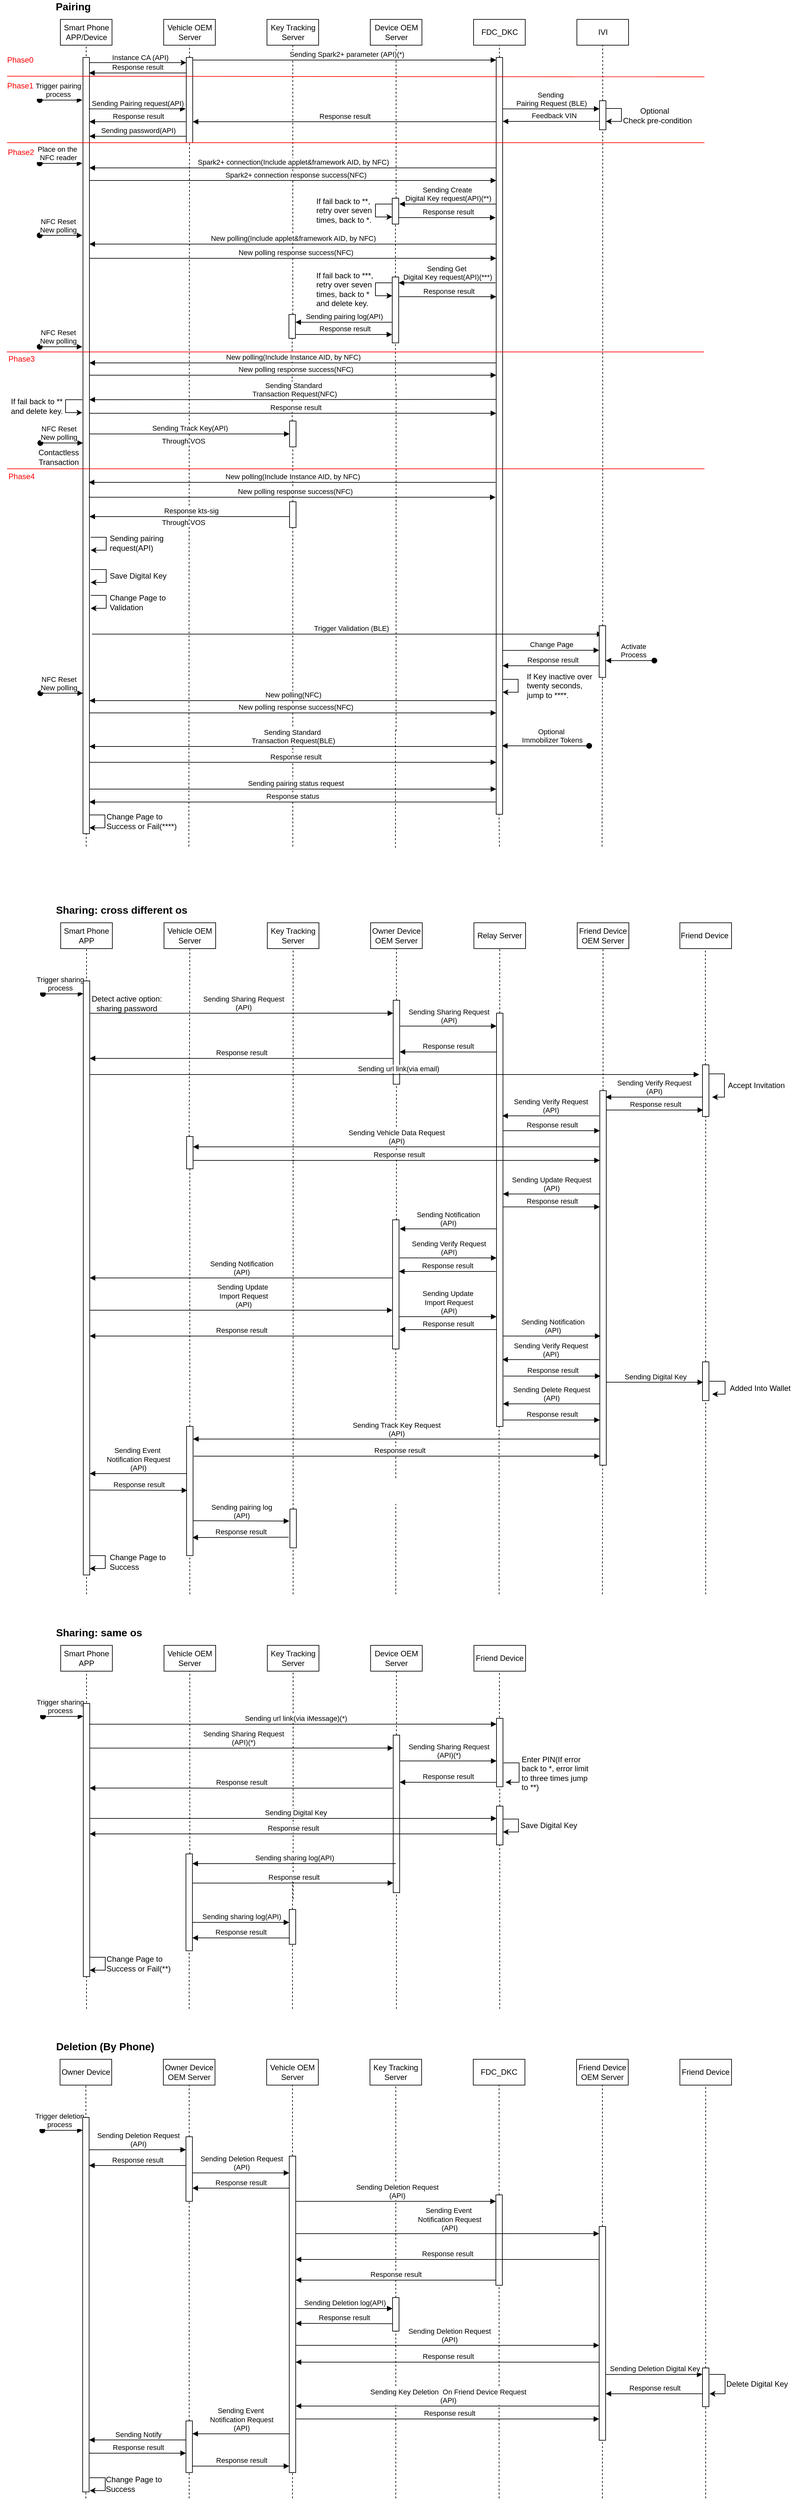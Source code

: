 <mxfile version="26.1.3">
  <diagram name="第 1 页" id="4taPhYK0Ezkhr-tzlwmm">
    <mxGraphModel dx="1064" dy="1420" grid="1" gridSize="10" guides="1" tooltips="1" connect="1" arrows="1" fold="1" page="1" pageScale="1" pageWidth="827" pageHeight="1169" background="#ffffff" math="0" shadow="0">
      <root>
        <mxCell id="0" />
        <mxCell id="1" parent="0" />
        <mxCell id="wN9m2C8zXZP7efadYnGl-400" value="&lt;span style=&quot;font-size: 16px; font-weight: 700;&quot;&gt;Deletion (By Phone)&lt;/span&gt;" style="text;html=1;align=center;verticalAlign=middle;whiteSpace=wrap;rounded=0;" vertex="1" parent="1">
          <mxGeometry x="1250" y="3180" width="220" height="20" as="geometry" />
        </mxCell>
        <mxCell id="wN9m2C8zXZP7efadYnGl-401" value="Owner Device" style="rounded=0;whiteSpace=wrap;html=1;" vertex="1" parent="1">
          <mxGeometry x="1290" y="3210" width="80" height="40" as="geometry" />
        </mxCell>
        <mxCell id="wN9m2C8zXZP7efadYnGl-402" value="Owner Device OEM Server" style="rounded=0;whiteSpace=wrap;html=1;" vertex="1" parent="1">
          <mxGeometry x="1450" y="3210" width="80" height="40" as="geometry" />
        </mxCell>
        <mxCell id="wN9m2C8zXZP7efadYnGl-403" value="Vehicle OEM Server" style="rounded=0;whiteSpace=wrap;html=1;" vertex="1" parent="1">
          <mxGeometry x="1610" y="3210" width="80" height="40" as="geometry" />
        </mxCell>
        <mxCell id="wN9m2C8zXZP7efadYnGl-404" value="FDC_DKC" style="rounded=0;whiteSpace=wrap;html=1;" vertex="1" parent="1">
          <mxGeometry x="1930" y="3210" width="80" height="40" as="geometry" />
        </mxCell>
        <mxCell id="wN9m2C8zXZP7efadYnGl-405" value="Friend Device OEM Server" style="rounded=0;whiteSpace=wrap;html=1;" vertex="1" parent="1">
          <mxGeometry x="2090" y="3210" width="80" height="40" as="geometry" />
        </mxCell>
        <mxCell id="wN9m2C8zXZP7efadYnGl-406" value="Friend Device" style="rounded=0;whiteSpace=wrap;html=1;" vertex="1" parent="1">
          <mxGeometry x="2250" y="3210" width="80" height="40" as="geometry" />
        </mxCell>
        <mxCell id="wN9m2C8zXZP7efadYnGl-407" value="" style="endArrow=none;dashed=1;html=1;rounded=0;entryX=0.5;entryY=1;entryDx=0;entryDy=0;" edge="1" parent="1" source="wN9m2C8zXZP7efadYnGl-421">
          <mxGeometry width="50" height="50" relative="1" as="geometry">
            <mxPoint x="2290" y="4290" as="sourcePoint" />
            <mxPoint x="2290" y="3250" as="targetPoint" />
          </mxGeometry>
        </mxCell>
        <mxCell id="wN9m2C8zXZP7efadYnGl-408" value="" style="endArrow=none;dashed=1;html=1;rounded=0;entryX=0.5;entryY=1;entryDx=0;entryDy=0;" edge="1" parent="1">
          <mxGeometry width="50" height="50" relative="1" as="geometry">
            <mxPoint x="2130" y="3450" as="sourcePoint" />
            <mxPoint x="2130" y="3250" as="targetPoint" />
          </mxGeometry>
        </mxCell>
        <mxCell id="wN9m2C8zXZP7efadYnGl-409" value="" style="endArrow=none;dashed=1;html=1;rounded=0;entryX=0.5;entryY=1;entryDx=0;entryDy=0;" edge="1" parent="1" source="wN9m2C8zXZP7efadYnGl-436">
          <mxGeometry width="50" height="50" relative="1" as="geometry">
            <mxPoint x="1970" y="3500" as="sourcePoint" />
            <mxPoint x="1970" y="3250" as="targetPoint" />
          </mxGeometry>
        </mxCell>
        <mxCell id="wN9m2C8zXZP7efadYnGl-410" value="" style="endArrow=none;dashed=1;html=1;rounded=0;entryX=0.5;entryY=1;entryDx=0;entryDy=0;" edge="1" parent="1" source="wN9m2C8zXZP7efadYnGl-433">
          <mxGeometry width="50" height="50" relative="1" as="geometry">
            <mxPoint x="1650" y="4330" as="sourcePoint" />
            <mxPoint x="1650" y="3250" as="targetPoint" />
          </mxGeometry>
        </mxCell>
        <mxCell id="wN9m2C8zXZP7efadYnGl-411" value="" style="endArrow=none;dashed=1;html=1;rounded=0;entryX=0.5;entryY=1;entryDx=0;entryDy=0;" edge="1" parent="1" source="wN9m2C8zXZP7efadYnGl-431" target="wN9m2C8zXZP7efadYnGl-402">
          <mxGeometry width="50" height="50" relative="1" as="geometry">
            <mxPoint x="1490" y="3770" as="sourcePoint" />
            <mxPoint x="1340" y="3180" as="targetPoint" />
          </mxGeometry>
        </mxCell>
        <mxCell id="wN9m2C8zXZP7efadYnGl-412" value="" style="endArrow=none;dashed=1;html=1;rounded=0;entryX=0.5;entryY=1;entryDx=0;entryDy=0;" edge="1" parent="1" target="wN9m2C8zXZP7efadYnGl-401">
          <mxGeometry width="50" height="50" relative="1" as="geometry">
            <mxPoint x="1330" y="3890" as="sourcePoint" />
            <mxPoint x="1690" y="3260" as="targetPoint" />
          </mxGeometry>
        </mxCell>
        <mxCell id="wN9m2C8zXZP7efadYnGl-413" value="Trigger deletion&lt;div&gt;process&lt;/div&gt;" style="html=1;verticalAlign=bottom;startArrow=oval;endArrow=block;startSize=8;edgeStyle=elbowEdgeStyle;elbow=vertical;curved=0;rounded=0;" edge="1" parent="1" target="wN9m2C8zXZP7efadYnGl-416">
          <mxGeometry x="-0.135" relative="1" as="geometry">
            <mxPoint x="1262.5" y="3320.18" as="sourcePoint" />
            <mxPoint x="1327.5" y="3320.18" as="targetPoint" />
            <mxPoint as="offset" />
          </mxGeometry>
        </mxCell>
        <mxCell id="wN9m2C8zXZP7efadYnGl-414" value="Sending Deletion Request&lt;div&gt;(API)&lt;/div&gt;" style="html=1;verticalAlign=bottom;endArrow=block;edgeStyle=elbowEdgeStyle;elbow=vertical;curved=0;rounded=0;" edge="1" parent="1" target="wN9m2C8zXZP7efadYnGl-431">
          <mxGeometry x="0.012" relative="1" as="geometry">
            <mxPoint x="1335" y="3350.18" as="sourcePoint" />
            <Array as="points" />
            <mxPoint x="1805" y="3350.18" as="targetPoint" />
            <mxPoint as="offset" />
          </mxGeometry>
        </mxCell>
        <mxCell id="wN9m2C8zXZP7efadYnGl-415" value="" style="endArrow=none;dashed=1;html=1;rounded=0;entryX=0.5;entryY=1;entryDx=0;entryDy=0;" edge="1" parent="1">
          <mxGeometry width="50" height="50" relative="1" as="geometry">
            <mxPoint x="1970" y="3890" as="sourcePoint" />
            <mxPoint x="1970" y="3490" as="targetPoint" />
          </mxGeometry>
        </mxCell>
        <mxCell id="wN9m2C8zXZP7efadYnGl-416" value="" style="html=1;points=[];perimeter=orthogonalPerimeter;outlineConnect=0;targetShapes=umlLifeline;portConstraint=eastwest;newEdgeStyle={&quot;edgeStyle&quot;:&quot;elbowEdgeStyle&quot;,&quot;elbow&quot;:&quot;vertical&quot;,&quot;curved&quot;:0,&quot;rounded&quot;:0};" vertex="1" parent="1">
          <mxGeometry x="1325" y="3300" width="10" height="580" as="geometry" />
        </mxCell>
        <mxCell id="wN9m2C8zXZP7efadYnGl-417" value="Sending Deletion Request&lt;div&gt;(API)&lt;/div&gt;" style="html=1;verticalAlign=bottom;endArrow=block;edgeStyle=elbowEdgeStyle;elbow=vertical;curved=0;rounded=0;" edge="1" parent="1">
          <mxGeometry x="0.012" relative="1" as="geometry">
            <mxPoint x="1495" y="3386" as="sourcePoint" />
            <Array as="points" />
            <mxPoint x="1645" y="3386" as="targetPoint" />
            <mxPoint as="offset" />
          </mxGeometry>
        </mxCell>
        <mxCell id="wN9m2C8zXZP7efadYnGl-418" value="Response result" style="html=1;verticalAlign=bottom;endArrow=block;edgeStyle=elbowEdgeStyle;elbow=vertical;curved=0;rounded=0;" edge="1" parent="1">
          <mxGeometry x="-0.0" relative="1" as="geometry">
            <mxPoint x="1645" y="3409.68" as="sourcePoint" />
            <Array as="points" />
            <mxPoint x="1495" y="3409.68" as="targetPoint" />
            <mxPoint as="offset" />
          </mxGeometry>
        </mxCell>
        <mxCell id="wN9m2C8zXZP7efadYnGl-419" value="Sending Deletion Digital Key" style="html=1;verticalAlign=bottom;endArrow=block;edgeStyle=elbowEdgeStyle;elbow=vertical;curved=0;rounded=0;" edge="1" parent="1" target="wN9m2C8zXZP7efadYnGl-421">
          <mxGeometry x="0.012" relative="1" as="geometry">
            <mxPoint x="2135" y="3698.1" as="sourcePoint" />
            <Array as="points">
              <mxPoint x="2106" y="3698" />
            </Array>
            <mxPoint x="2320" y="3698" as="targetPoint" />
            <mxPoint as="offset" />
          </mxGeometry>
        </mxCell>
        <mxCell id="wN9m2C8zXZP7efadYnGl-420" value="" style="endArrow=none;dashed=1;html=1;rounded=0;entryX=0.5;entryY=1;entryDx=0;entryDy=0;" edge="1" parent="1" target="wN9m2C8zXZP7efadYnGl-421">
          <mxGeometry width="50" height="50" relative="1" as="geometry">
            <mxPoint x="2290" y="3890" as="sourcePoint" />
            <mxPoint x="2290" y="3170" as="targetPoint" />
          </mxGeometry>
        </mxCell>
        <mxCell id="wN9m2C8zXZP7efadYnGl-421" value="" style="html=1;points=[];perimeter=orthogonalPerimeter;outlineConnect=0;targetShapes=umlLifeline;portConstraint=eastwest;newEdgeStyle={&quot;edgeStyle&quot;:&quot;elbowEdgeStyle&quot;,&quot;elbow&quot;:&quot;vertical&quot;,&quot;curved&quot;:0,&quot;rounded&quot;:0};" vertex="1" parent="1">
          <mxGeometry x="2285" y="3688" width="10" height="60" as="geometry" />
        </mxCell>
        <mxCell id="wN9m2C8zXZP7efadYnGl-422" value="" style="endArrow=none;dashed=1;html=1;rounded=0;entryX=0.5;entryY=1;entryDx=0;entryDy=0;" edge="1" parent="1" source="wN9m2C8zXZP7efadYnGl-442">
          <mxGeometry width="50" height="50" relative="1" as="geometry">
            <mxPoint x="2130" y="3770" as="sourcePoint" />
            <mxPoint x="2130" y="3420" as="targetPoint" />
          </mxGeometry>
        </mxCell>
        <mxCell id="wN9m2C8zXZP7efadYnGl-423" value="" style="endArrow=none;dashed=1;html=1;rounded=0;entryX=0.5;entryY=1;entryDx=0;entryDy=0;" edge="1" parent="1">
          <mxGeometry width="50" height="50" relative="1" as="geometry">
            <mxPoint x="1650" y="3890" as="sourcePoint" />
            <mxPoint x="1650" y="3580" as="targetPoint" />
          </mxGeometry>
        </mxCell>
        <mxCell id="wN9m2C8zXZP7efadYnGl-424" value="" style="endArrow=classic;html=1;rounded=0;edgeStyle=elbowEdgeStyle;" edge="1" parent="1">
          <mxGeometry width="50" height="50" relative="1" as="geometry">
            <mxPoint x="2296" y="3698" as="sourcePoint" />
            <mxPoint x="2296" y="3728" as="targetPoint" />
            <Array as="points">
              <mxPoint x="2320" y="3738" />
            </Array>
          </mxGeometry>
        </mxCell>
        <mxCell id="wN9m2C8zXZP7efadYnGl-425" value="Delete Digital Key" style="text;html=1;align=left;verticalAlign=middle;whiteSpace=wrap;rounded=0;" vertex="1" parent="1">
          <mxGeometry x="2320" y="3703" width="111" height="20" as="geometry" />
        </mxCell>
        <mxCell id="wN9m2C8zXZP7efadYnGl-426" value="" style="endArrow=classic;html=1;rounded=0;edgeStyle=elbowEdgeStyle;" edge="1" parent="1">
          <mxGeometry width="50" height="50" relative="1" as="geometry">
            <mxPoint x="1336" y="3858" as="sourcePoint" />
            <mxPoint x="1336" y="3878" as="targetPoint" />
            <Array as="points">
              <mxPoint x="1360" y="3868" />
            </Array>
          </mxGeometry>
        </mxCell>
        <mxCell id="wN9m2C8zXZP7efadYnGl-427" value="Change Page to Success" style="text;html=1;align=left;verticalAlign=middle;whiteSpace=wrap;rounded=0;" vertex="1" parent="1">
          <mxGeometry x="1359" y="3858" width="111" height="20" as="geometry" />
        </mxCell>
        <mxCell id="wN9m2C8zXZP7efadYnGl-428" value="Key Tracking Server" style="rounded=0;whiteSpace=wrap;html=1;" vertex="1" parent="1">
          <mxGeometry x="1770" y="3210" width="80" height="40" as="geometry" />
        </mxCell>
        <mxCell id="wN9m2C8zXZP7efadYnGl-429" value="" style="endArrow=none;dashed=1;html=1;rounded=0;entryX=0.5;entryY=1;entryDx=0;entryDy=0;" edge="1" parent="1" source="wN9m2C8zXZP7efadYnGl-439" target="wN9m2C8zXZP7efadYnGl-428">
          <mxGeometry width="50" height="50" relative="1" as="geometry">
            <mxPoint x="1810" y="3770" as="sourcePoint" />
            <mxPoint x="1815" y="3290" as="targetPoint" />
          </mxGeometry>
        </mxCell>
        <mxCell id="wN9m2C8zXZP7efadYnGl-430" value="" style="endArrow=none;dashed=1;html=1;rounded=0;entryX=0.5;entryY=1;entryDx=0;entryDy=0;" edge="1" parent="1" source="wN9m2C8zXZP7efadYnGl-451" target="wN9m2C8zXZP7efadYnGl-431">
          <mxGeometry width="50" height="50" relative="1" as="geometry">
            <mxPoint x="1490" y="3850" as="sourcePoint" />
            <mxPoint x="1490" y="3250" as="targetPoint" />
          </mxGeometry>
        </mxCell>
        <mxCell id="wN9m2C8zXZP7efadYnGl-431" value="" style="html=1;points=[];perimeter=orthogonalPerimeter;outlineConnect=0;targetShapes=umlLifeline;portConstraint=eastwest;newEdgeStyle={&quot;edgeStyle&quot;:&quot;elbowEdgeStyle&quot;,&quot;elbow&quot;:&quot;vertical&quot;,&quot;curved&quot;:0,&quot;rounded&quot;:0};" vertex="1" parent="1">
          <mxGeometry x="1485" y="3330" width="10" height="100" as="geometry" />
        </mxCell>
        <mxCell id="wN9m2C8zXZP7efadYnGl-432" value="" style="endArrow=none;dashed=1;html=1;rounded=0;entryX=0.5;entryY=1;entryDx=0;entryDy=0;" edge="1" parent="1" target="wN9m2C8zXZP7efadYnGl-433">
          <mxGeometry width="50" height="50" relative="1" as="geometry">
            <mxPoint x="1650" y="3590" as="sourcePoint" />
            <mxPoint x="1650" y="3250" as="targetPoint" />
          </mxGeometry>
        </mxCell>
        <mxCell id="wN9m2C8zXZP7efadYnGl-433" value="" style="html=1;points=[];perimeter=orthogonalPerimeter;outlineConnect=0;targetShapes=umlLifeline;portConstraint=eastwest;newEdgeStyle={&quot;edgeStyle&quot;:&quot;elbowEdgeStyle&quot;,&quot;elbow&quot;:&quot;vertical&quot;,&quot;curved&quot;:0,&quot;rounded&quot;:0};" vertex="1" parent="1">
          <mxGeometry x="1645" y="3360" width="10" height="490" as="geometry" />
        </mxCell>
        <mxCell id="wN9m2C8zXZP7efadYnGl-434" value="Sending Deletion Request&lt;div&gt;(API)&lt;/div&gt;" style="html=1;verticalAlign=bottom;endArrow=block;edgeStyle=elbowEdgeStyle;elbow=vertical;curved=0;rounded=0;" edge="1" parent="1" target="wN9m2C8zXZP7efadYnGl-436">
          <mxGeometry x="0.012" relative="1" as="geometry">
            <mxPoint x="1655" y="3430" as="sourcePoint" />
            <Array as="points" />
            <mxPoint x="1960" y="3430" as="targetPoint" />
            <mxPoint as="offset" />
          </mxGeometry>
        </mxCell>
        <mxCell id="wN9m2C8zXZP7efadYnGl-435" value="" style="endArrow=none;dashed=1;html=1;rounded=0;entryX=0.5;entryY=1;entryDx=0;entryDy=0;" edge="1" parent="1" target="wN9m2C8zXZP7efadYnGl-436">
          <mxGeometry width="50" height="50" relative="1" as="geometry">
            <mxPoint x="1970" y="3500" as="sourcePoint" />
            <mxPoint x="1970" y="3250" as="targetPoint" />
          </mxGeometry>
        </mxCell>
        <mxCell id="wN9m2C8zXZP7efadYnGl-436" value="" style="html=1;points=[];perimeter=orthogonalPerimeter;outlineConnect=0;targetShapes=umlLifeline;portConstraint=eastwest;newEdgeStyle={&quot;edgeStyle&quot;:&quot;elbowEdgeStyle&quot;,&quot;elbow&quot;:&quot;vertical&quot;,&quot;curved&quot;:0,&quot;rounded&quot;:0};" vertex="1" parent="1">
          <mxGeometry x="1965" y="3420" width="10" height="140" as="geometry" />
        </mxCell>
        <mxCell id="wN9m2C8zXZP7efadYnGl-437" value="Response result" style="html=1;verticalAlign=bottom;endArrow=block;edgeStyle=elbowEdgeStyle;elbow=vertical;curved=0;rounded=0;" edge="1" parent="1">
          <mxGeometry x="-0.0" relative="1" as="geometry">
            <mxPoint x="1965" y="3552" as="sourcePoint" />
            <Array as="points">
              <mxPoint x="1660" y="3552" />
            </Array>
            <mxPoint x="1655" y="3552" as="targetPoint" />
            <mxPoint as="offset" />
          </mxGeometry>
        </mxCell>
        <mxCell id="wN9m2C8zXZP7efadYnGl-438" value="" style="endArrow=none;dashed=1;html=1;rounded=0;entryX=0.5;entryY=1;entryDx=0;entryDy=0;" edge="1" parent="1" target="wN9m2C8zXZP7efadYnGl-439">
          <mxGeometry width="50" height="50" relative="1" as="geometry">
            <mxPoint x="1810" y="3890" as="sourcePoint" />
            <mxPoint x="1810" y="3250" as="targetPoint" />
          </mxGeometry>
        </mxCell>
        <mxCell id="wN9m2C8zXZP7efadYnGl-439" value="" style="html=1;points=[];perimeter=orthogonalPerimeter;outlineConnect=0;targetShapes=umlLifeline;portConstraint=eastwest;newEdgeStyle={&quot;edgeStyle&quot;:&quot;elbowEdgeStyle&quot;,&quot;elbow&quot;:&quot;vertical&quot;,&quot;curved&quot;:0,&quot;rounded&quot;:0};" vertex="1" parent="1">
          <mxGeometry x="1805" y="3579" width="10" height="52" as="geometry" />
        </mxCell>
        <mxCell id="wN9m2C8zXZP7efadYnGl-440" value="Sending Deletion log(API)" style="html=1;verticalAlign=bottom;endArrow=block;edgeStyle=elbowEdgeStyle;elbow=vertical;curved=0;rounded=0;" edge="1" parent="1">
          <mxGeometry x="0.012" relative="1" as="geometry">
            <mxPoint x="1655" y="3596" as="sourcePoint" />
            <Array as="points" />
            <mxPoint x="1805" y="3596" as="targetPoint" />
            <mxPoint as="offset" />
          </mxGeometry>
        </mxCell>
        <mxCell id="wN9m2C8zXZP7efadYnGl-441" value="" style="endArrow=none;dashed=1;html=1;rounded=0;" edge="1" parent="1" target="wN9m2C8zXZP7efadYnGl-442">
          <mxGeometry width="50" height="50" relative="1" as="geometry">
            <mxPoint x="2130" y="3890" as="sourcePoint" />
            <mxPoint x="2130" y="3807" as="targetPoint" />
          </mxGeometry>
        </mxCell>
        <mxCell id="wN9m2C8zXZP7efadYnGl-442" value="" style="html=1;points=[];perimeter=orthogonalPerimeter;outlineConnect=0;targetShapes=umlLifeline;portConstraint=eastwest;newEdgeStyle={&quot;edgeStyle&quot;:&quot;elbowEdgeStyle&quot;,&quot;elbow&quot;:&quot;vertical&quot;,&quot;curved&quot;:0,&quot;rounded&quot;:0};" vertex="1" parent="1">
          <mxGeometry x="2125" y="3469" width="10" height="331" as="geometry" />
        </mxCell>
        <mxCell id="wN9m2C8zXZP7efadYnGl-443" value="Sending Event&amp;nbsp;&lt;div&gt;Notification Request&lt;div&gt;(API)&lt;/div&gt;&lt;/div&gt;" style="html=1;verticalAlign=bottom;endArrow=block;edgeStyle=elbowEdgeStyle;elbow=vertical;curved=0;rounded=0;" edge="1" parent="1" target="wN9m2C8zXZP7efadYnGl-442">
          <mxGeometry x="0.012" relative="1" as="geometry">
            <mxPoint x="1655" y="3480" as="sourcePoint" />
            <Array as="points" />
            <mxPoint x="2090" y="3480.5" as="targetPoint" />
            <mxPoint as="offset" />
          </mxGeometry>
        </mxCell>
        <mxCell id="wN9m2C8zXZP7efadYnGl-444" value="Response result" style="html=1;verticalAlign=bottom;endArrow=block;edgeStyle=elbowEdgeStyle;elbow=vertical;curved=0;rounded=0;" edge="1" parent="1" source="wN9m2C8zXZP7efadYnGl-442">
          <mxGeometry x="-0.0" relative="1" as="geometry">
            <mxPoint x="2120" y="3520" as="sourcePoint" />
            <Array as="points">
              <mxPoint x="1732" y="3520" />
            </Array>
            <mxPoint x="1655" y="3520" as="targetPoint" />
            <mxPoint as="offset" />
          </mxGeometry>
        </mxCell>
        <mxCell id="wN9m2C8zXZP7efadYnGl-445" value="Sending Deletion Request&lt;div&gt;(API)&lt;/div&gt;" style="html=1;verticalAlign=bottom;endArrow=block;edgeStyle=elbowEdgeStyle;elbow=vertical;curved=0;rounded=0;" edge="1" parent="1">
          <mxGeometry x="0.012" relative="1" as="geometry">
            <mxPoint x="1655" y="3653" as="sourcePoint" />
            <Array as="points" />
            <mxPoint x="2125" y="3653" as="targetPoint" />
            <mxPoint as="offset" />
          </mxGeometry>
        </mxCell>
        <mxCell id="wN9m2C8zXZP7efadYnGl-446" value="Response result" style="html=1;verticalAlign=bottom;endArrow=block;edgeStyle=elbowEdgeStyle;elbow=vertical;curved=0;rounded=0;" edge="1" parent="1">
          <mxGeometry x="-0.0" relative="1" as="geometry">
            <mxPoint x="2285" y="3729" as="sourcePoint" />
            <Array as="points">
              <mxPoint x="2145" y="3728" />
            </Array>
            <mxPoint x="2135" y="3728" as="targetPoint" />
            <mxPoint as="offset" />
          </mxGeometry>
        </mxCell>
        <mxCell id="wN9m2C8zXZP7efadYnGl-447" value="Response result" style="html=1;verticalAlign=bottom;endArrow=block;edgeStyle=elbowEdgeStyle;elbow=vertical;curved=0;rounded=0;" edge="1" parent="1">
          <mxGeometry x="-0.0" relative="1" as="geometry">
            <mxPoint x="2125" y="3680" as="sourcePoint" />
            <Array as="points">
              <mxPoint x="1985" y="3679" />
            </Array>
            <mxPoint x="1655" y="3679" as="targetPoint" />
            <mxPoint as="offset" />
          </mxGeometry>
        </mxCell>
        <mxCell id="wN9m2C8zXZP7efadYnGl-448" value="Sending Key Deletion&amp;nbsp; On Friend Device Request&lt;div&gt;(API)&lt;/div&gt;" style="html=1;verticalAlign=bottom;endArrow=block;edgeStyle=elbowEdgeStyle;elbow=vertical;curved=0;rounded=0;" edge="1" parent="1">
          <mxGeometry x="-0.0" relative="1" as="geometry">
            <mxPoint x="2125" y="3748" as="sourcePoint" />
            <Array as="points">
              <mxPoint x="1985" y="3747" />
            </Array>
            <mxPoint x="1655" y="3747" as="targetPoint" />
            <mxPoint as="offset" />
          </mxGeometry>
        </mxCell>
        <mxCell id="wN9m2C8zXZP7efadYnGl-449" value="Response result" style="html=1;verticalAlign=bottom;endArrow=block;edgeStyle=elbowEdgeStyle;elbow=vertical;curved=0;rounded=0;" edge="1" parent="1">
          <mxGeometry x="0.012" relative="1" as="geometry">
            <mxPoint x="1655" y="3767" as="sourcePoint" />
            <Array as="points" />
            <mxPoint x="2125" y="3767" as="targetPoint" />
            <mxPoint as="offset" />
          </mxGeometry>
        </mxCell>
        <mxCell id="wN9m2C8zXZP7efadYnGl-450" value="" style="endArrow=none;dashed=1;html=1;rounded=0;entryX=0.5;entryY=1;entryDx=0;entryDy=0;" edge="1" parent="1" target="wN9m2C8zXZP7efadYnGl-451">
          <mxGeometry width="50" height="50" relative="1" as="geometry">
            <mxPoint x="1490" y="3890" as="sourcePoint" />
            <mxPoint x="1490" y="3430" as="targetPoint" />
          </mxGeometry>
        </mxCell>
        <mxCell id="wN9m2C8zXZP7efadYnGl-451" value="" style="html=1;points=[];perimeter=orthogonalPerimeter;outlineConnect=0;targetShapes=umlLifeline;portConstraint=eastwest;newEdgeStyle={&quot;edgeStyle&quot;:&quot;elbowEdgeStyle&quot;,&quot;elbow&quot;:&quot;vertical&quot;,&quot;curved&quot;:0,&quot;rounded&quot;:0};" vertex="1" parent="1">
          <mxGeometry x="1485" y="3770" width="10" height="80" as="geometry" />
        </mxCell>
        <mxCell id="wN9m2C8zXZP7efadYnGl-452" value="&lt;span&gt;Sending Event&amp;nbsp;&lt;/span&gt;&lt;div&gt;&lt;span&gt;Notification Request&lt;/span&gt;&lt;div&gt;&lt;span&gt;(API)&lt;/span&gt;&lt;/div&gt;&lt;/div&gt;" style="html=1;verticalAlign=bottom;endArrow=block;edgeStyle=elbowEdgeStyle;elbow=vertical;curved=0;rounded=0;" edge="1" parent="1" target="wN9m2C8zXZP7efadYnGl-451">
          <mxGeometry x="-0.0" relative="1" as="geometry">
            <mxPoint x="1645" y="3791" as="sourcePoint" />
            <Array as="points">
              <mxPoint x="1505" y="3790" />
            </Array>
            <mxPoint x="1510" y="3790" as="targetPoint" />
            <mxPoint as="offset" />
          </mxGeometry>
        </mxCell>
        <mxCell id="wN9m2C8zXZP7efadYnGl-453" value="Sending Notify" style="html=1;verticalAlign=bottom;endArrow=block;edgeStyle=elbowEdgeStyle;elbow=vertical;curved=0;rounded=0;" edge="1" parent="1">
          <mxGeometry x="-0.0" relative="1" as="geometry">
            <mxPoint x="1485" y="3800.5" as="sourcePoint" />
            <Array as="points">
              <mxPoint x="1345" y="3799.5" />
            </Array>
            <mxPoint x="1335" y="3799.5" as="targetPoint" />
            <mxPoint as="offset" />
          </mxGeometry>
        </mxCell>
        <mxCell id="wN9m2C8zXZP7efadYnGl-454" value="Response result" style="html=1;verticalAlign=bottom;endArrow=block;edgeStyle=elbowEdgeStyle;elbow=vertical;curved=0;rounded=0;" edge="1" parent="1" target="wN9m2C8zXZP7efadYnGl-451">
          <mxGeometry x="0.012" relative="1" as="geometry">
            <mxPoint x="1335" y="3820" as="sourcePoint" />
            <Array as="points" />
            <mxPoint x="1435" y="3820" as="targetPoint" />
            <mxPoint as="offset" />
          </mxGeometry>
        </mxCell>
        <mxCell id="wN9m2C8zXZP7efadYnGl-455" value="Response result" style="html=1;verticalAlign=bottom;endArrow=block;edgeStyle=elbowEdgeStyle;elbow=vertical;curved=0;rounded=0;" edge="1" parent="1" target="wN9m2C8zXZP7efadYnGl-433">
          <mxGeometry x="0.012" relative="1" as="geometry">
            <mxPoint x="1495" y="3840" as="sourcePoint" />
            <Array as="points" />
            <mxPoint x="1640" y="3840" as="targetPoint" />
            <mxPoint as="offset" />
          </mxGeometry>
        </mxCell>
        <mxCell id="wN9m2C8zXZP7efadYnGl-456" value="Sharing: cross different os" style="text;html=1;align=center;verticalAlign=middle;whiteSpace=wrap;rounded=0;fontSize=16;fontStyle=1" vertex="1" parent="1">
          <mxGeometry x="1251" y="1420" width="269" height="20" as="geometry" />
        </mxCell>
        <mxCell id="wN9m2C8zXZP7efadYnGl-457" value="Smart Phone APP" style="rounded=0;whiteSpace=wrap;html=1;" vertex="1" parent="1">
          <mxGeometry x="1291" y="1450" width="80" height="40" as="geometry" />
        </mxCell>
        <mxCell id="wN9m2C8zXZP7efadYnGl-458" value="Vehicle OEM Server" style="rounded=0;whiteSpace=wrap;html=1;" vertex="1" parent="1">
          <mxGeometry x="1451" y="1450" width="80" height="40" as="geometry" />
        </mxCell>
        <mxCell id="wN9m2C8zXZP7efadYnGl-459" value="Key Tracking Server" style="rounded=0;whiteSpace=wrap;html=1;" vertex="1" parent="1">
          <mxGeometry x="1611" y="1450" width="80" height="40" as="geometry" />
        </mxCell>
        <mxCell id="wN9m2C8zXZP7efadYnGl-460" value="Owner Device OEM Server" style="rounded=0;whiteSpace=wrap;html=1;" vertex="1" parent="1">
          <mxGeometry x="1771" y="1450" width="80" height="40" as="geometry" />
        </mxCell>
        <mxCell id="wN9m2C8zXZP7efadYnGl-461" value="Relay Server" style="rounded=0;whiteSpace=wrap;html=1;" vertex="1" parent="1">
          <mxGeometry x="1931" y="1450" width="80" height="40" as="geometry" />
        </mxCell>
        <mxCell id="wN9m2C8zXZP7efadYnGl-462" value="Friend Device OEM Server" style="rounded=0;whiteSpace=wrap;html=1;" vertex="1" parent="1">
          <mxGeometry x="2091" y="1450" width="80" height="40" as="geometry" />
        </mxCell>
        <mxCell id="wN9m2C8zXZP7efadYnGl-463" value="" style="endArrow=none;dashed=1;html=1;rounded=0;entryX=0.5;entryY=1;entryDx=0;entryDy=0;" edge="1" parent="1" source="wN9m2C8zXZP7efadYnGl-487">
          <mxGeometry width="50" height="50" relative="1" as="geometry">
            <mxPoint x="2131" y="2530" as="sourcePoint" />
            <mxPoint x="2131" y="1490" as="targetPoint" />
          </mxGeometry>
        </mxCell>
        <mxCell id="wN9m2C8zXZP7efadYnGl-464" value="" style="endArrow=none;dashed=1;html=1;rounded=0;entryX=0.5;entryY=1;entryDx=0;entryDy=0;" edge="1" parent="1" source="wN9m2C8zXZP7efadYnGl-478">
          <mxGeometry width="50" height="50" relative="1" as="geometry">
            <mxPoint x="1971" y="2530" as="sourcePoint" />
            <mxPoint x="1971" y="1490" as="targetPoint" />
          </mxGeometry>
        </mxCell>
        <mxCell id="wN9m2C8zXZP7efadYnGl-465" value="" style="endArrow=none;dashed=1;html=1;rounded=0;entryX=0.5;entryY=1;entryDx=0;entryDy=0;" edge="1" parent="1" source="wN9m2C8zXZP7efadYnGl-472">
          <mxGeometry width="50" height="50" relative="1" as="geometry">
            <mxPoint x="1811" y="2570" as="sourcePoint" />
            <mxPoint x="1811" y="1490" as="targetPoint" />
          </mxGeometry>
        </mxCell>
        <mxCell id="wN9m2C8zXZP7efadYnGl-466" value="" style="endArrow=none;dashed=1;html=1;rounded=0;entryX=0.5;entryY=1;entryDx=0;entryDy=0;" edge="1" parent="1">
          <mxGeometry width="50" height="50" relative="1" as="geometry">
            <mxPoint x="1651" y="1820" as="sourcePoint" />
            <mxPoint x="1651" y="1490" as="targetPoint" />
          </mxGeometry>
        </mxCell>
        <mxCell id="wN9m2C8zXZP7efadYnGl-467" value="" style="endArrow=none;dashed=1;html=1;rounded=0;entryX=0.5;entryY=1;entryDx=0;entryDy=0;" edge="1" parent="1" source="wN9m2C8zXZP7efadYnGl-496" target="wN9m2C8zXZP7efadYnGl-458">
          <mxGeometry width="50" height="50" relative="1" as="geometry">
            <mxPoint x="1570" y="2000" as="sourcePoint" />
            <mxPoint x="1570" y="1480" as="targetPoint" />
            <Array as="points">
              <mxPoint x="1490" y="1780" />
            </Array>
          </mxGeometry>
        </mxCell>
        <mxCell id="wN9m2C8zXZP7efadYnGl-468" value="" style="endArrow=none;dashed=1;html=1;rounded=0;entryX=0.5;entryY=1;entryDx=0;entryDy=0;" edge="1" parent="1" target="wN9m2C8zXZP7efadYnGl-457">
          <mxGeometry width="50" height="50" relative="1" as="geometry">
            <mxPoint x="1331" y="2490" as="sourcePoint" />
            <mxPoint x="1691" y="1500" as="targetPoint" />
          </mxGeometry>
        </mxCell>
        <mxCell id="wN9m2C8zXZP7efadYnGl-469" value="Trigger sharing&lt;div&gt;process&lt;/div&gt;" style="html=1;verticalAlign=bottom;startArrow=oval;endArrow=block;startSize=8;edgeStyle=elbowEdgeStyle;elbow=vertical;curved=0;rounded=0;" edge="1" parent="1" target="wN9m2C8zXZP7efadYnGl-473">
          <mxGeometry x="-0.135" relative="1" as="geometry">
            <mxPoint x="1263.5" y="1560.18" as="sourcePoint" />
            <mxPoint x="1328.5" y="1560.18" as="targetPoint" />
            <mxPoint as="offset" />
          </mxGeometry>
        </mxCell>
        <mxCell id="wN9m2C8zXZP7efadYnGl-470" value="Sending Sharing Request&lt;div&gt;(API)&lt;/div&gt;" style="html=1;verticalAlign=bottom;endArrow=block;edgeStyle=elbowEdgeStyle;elbow=vertical;curved=0;rounded=0;" edge="1" parent="1">
          <mxGeometry x="0.012" relative="1" as="geometry">
            <mxPoint x="1336" y="1590.18" as="sourcePoint" />
            <Array as="points" />
            <mxPoint x="1806" y="1590.18" as="targetPoint" />
            <mxPoint as="offset" />
          </mxGeometry>
        </mxCell>
        <mxCell id="wN9m2C8zXZP7efadYnGl-471" value="" style="endArrow=none;dashed=1;html=1;rounded=0;entryX=0.5;entryY=1;entryDx=0;entryDy=0;" edge="1" parent="1" source="wN9m2C8zXZP7efadYnGl-502" target="wN9m2C8zXZP7efadYnGl-472">
          <mxGeometry width="50" height="50" relative="1" as="geometry">
            <mxPoint x="1811" y="2150" as="sourcePoint" />
            <mxPoint x="1811" y="1410" as="targetPoint" />
          </mxGeometry>
        </mxCell>
        <mxCell id="wN9m2C8zXZP7efadYnGl-472" value="" style="html=1;points=[];perimeter=orthogonalPerimeter;outlineConnect=0;targetShapes=umlLifeline;portConstraint=eastwest;newEdgeStyle={&quot;edgeStyle&quot;:&quot;elbowEdgeStyle&quot;,&quot;elbow&quot;:&quot;vertical&quot;,&quot;curved&quot;:0,&quot;rounded&quot;:0};" vertex="1" parent="1">
          <mxGeometry x="1806" y="1570" width="10" height="130" as="geometry" />
        </mxCell>
        <mxCell id="wN9m2C8zXZP7efadYnGl-473" value="" style="html=1;points=[];perimeter=orthogonalPerimeter;outlineConnect=0;targetShapes=umlLifeline;portConstraint=eastwest;newEdgeStyle={&quot;edgeStyle&quot;:&quot;elbowEdgeStyle&quot;,&quot;elbow&quot;:&quot;vertical&quot;,&quot;curved&quot;:0,&quot;rounded&quot;:0};" vertex="1" parent="1">
          <mxGeometry x="1326" y="1540" width="10" height="920" as="geometry" />
        </mxCell>
        <mxCell id="wN9m2C8zXZP7efadYnGl-474" value="Sending Sharing Request&lt;div&gt;(API)&lt;/div&gt;" style="html=1;verticalAlign=bottom;endArrow=block;edgeStyle=elbowEdgeStyle;elbow=vertical;curved=0;rounded=0;" edge="1" parent="1">
          <mxGeometry x="0.012" relative="1" as="geometry">
            <mxPoint x="1816" y="1610" as="sourcePoint" />
            <Array as="points" />
            <mxPoint x="1966" y="1610.367" as="targetPoint" />
            <mxPoint as="offset" />
          </mxGeometry>
        </mxCell>
        <mxCell id="wN9m2C8zXZP7efadYnGl-475" value="Response result" style="html=1;verticalAlign=bottom;endArrow=block;edgeStyle=elbowEdgeStyle;elbow=vertical;curved=0;rounded=0;" edge="1" parent="1">
          <mxGeometry x="-0.0" relative="1" as="geometry">
            <mxPoint x="1966" y="1650.18" as="sourcePoint" />
            <Array as="points" />
            <mxPoint x="1816" y="1650.18" as="targetPoint" />
            <mxPoint as="offset" />
          </mxGeometry>
        </mxCell>
        <mxCell id="wN9m2C8zXZP7efadYnGl-476" value="" style="endArrow=none;dashed=1;html=1;rounded=0;entryX=0.5;entryY=1;entryDx=0;entryDy=0;" edge="1" parent="1">
          <mxGeometry width="50" height="50" relative="1" as="geometry">
            <mxPoint x="2130" y="2490" as="sourcePoint" />
            <mxPoint x="2131" y="1770" as="targetPoint" />
          </mxGeometry>
        </mxCell>
        <mxCell id="wN9m2C8zXZP7efadYnGl-477" value="" style="endArrow=none;dashed=1;html=1;rounded=0;" edge="1" parent="1" target="wN9m2C8zXZP7efadYnGl-478">
          <mxGeometry width="50" height="50" relative="1" as="geometry">
            <mxPoint x="1970" y="2490" as="sourcePoint" />
            <mxPoint x="1971" y="2387" as="targetPoint" />
          </mxGeometry>
        </mxCell>
        <mxCell id="wN9m2C8zXZP7efadYnGl-478" value="" style="html=1;points=[];perimeter=orthogonalPerimeter;outlineConnect=0;targetShapes=umlLifeline;portConstraint=eastwest;newEdgeStyle={&quot;edgeStyle&quot;:&quot;elbowEdgeStyle&quot;,&quot;elbow&quot;:&quot;vertical&quot;,&quot;curved&quot;:0,&quot;rounded&quot;:0};" vertex="1" parent="1">
          <mxGeometry x="1966" y="1590" width="10" height="640" as="geometry" />
        </mxCell>
        <mxCell id="wN9m2C8zXZP7efadYnGl-479" value="" style="endArrow=none;dashed=1;html=1;rounded=0;entryX=0.5;entryY=1;entryDx=0;entryDy=0;" edge="1" parent="1" source="wN9m2C8zXZP7efadYnGl-525">
          <mxGeometry width="50" height="50" relative="1" as="geometry">
            <mxPoint x="1651" y="2400" as="sourcePoint" />
            <mxPoint x="1651" y="1820" as="targetPoint" />
          </mxGeometry>
        </mxCell>
        <mxCell id="wN9m2C8zXZP7efadYnGl-480" value="" style="endArrow=classic;html=1;rounded=0;edgeStyle=elbowEdgeStyle;" edge="1" parent="1">
          <mxGeometry width="50" height="50" relative="1" as="geometry">
            <mxPoint x="2295" y="1684" as="sourcePoint" />
            <mxPoint x="2300" y="1720" as="targetPoint" />
            <Array as="points">
              <mxPoint x="2319" y="1694" />
            </Array>
          </mxGeometry>
        </mxCell>
        <mxCell id="wN9m2C8zXZP7efadYnGl-481" value="" style="endArrow=classic;html=1;rounded=0;edgeStyle=elbowEdgeStyle;" edge="1" parent="1">
          <mxGeometry width="50" height="50" relative="1" as="geometry">
            <mxPoint x="1336" y="2430" as="sourcePoint" />
            <mxPoint x="1336" y="2450" as="targetPoint" />
            <Array as="points">
              <mxPoint x="1360" y="2440" />
            </Array>
          </mxGeometry>
        </mxCell>
        <mxCell id="wN9m2C8zXZP7efadYnGl-482" value="Change Page to Success" style="text;html=1;align=left;verticalAlign=middle;whiteSpace=wrap;rounded=0;" vertex="1" parent="1">
          <mxGeometry x="1365" y="2430" width="111" height="20" as="geometry" />
        </mxCell>
        <mxCell id="wN9m2C8zXZP7efadYnGl-483" value="Detect active option: sharing password" style="text;html=1;align=center;verticalAlign=middle;whiteSpace=wrap;rounded=0;" vertex="1" parent="1">
          <mxGeometry x="1336" y="1560" width="115" height="30" as="geometry" />
        </mxCell>
        <mxCell id="wN9m2C8zXZP7efadYnGl-484" value="Friend Device&amp;nbsp;" style="rounded=0;whiteSpace=wrap;html=1;" vertex="1" parent="1">
          <mxGeometry x="2250" y="1450" width="80" height="40" as="geometry" />
        </mxCell>
        <mxCell id="wN9m2C8zXZP7efadYnGl-485" value="" style="endArrow=none;dashed=1;html=1;rounded=0;entryX=0.5;entryY=1;entryDx=0;entryDy=0;" edge="1" parent="1" source="wN9m2C8zXZP7efadYnGl-490">
          <mxGeometry width="50" height="50" relative="1" as="geometry">
            <mxPoint x="2290" y="2010" as="sourcePoint" />
            <mxPoint x="2289.5" y="1490" as="targetPoint" />
          </mxGeometry>
        </mxCell>
        <mxCell id="wN9m2C8zXZP7efadYnGl-486" value="" style="endArrow=none;dashed=1;html=1;rounded=0;entryX=0.5;entryY=1;entryDx=0;entryDy=0;" edge="1" parent="1" target="wN9m2C8zXZP7efadYnGl-487">
          <mxGeometry width="50" height="50" relative="1" as="geometry">
            <mxPoint x="2131" y="1780" as="sourcePoint" />
            <mxPoint x="2131" y="1490" as="targetPoint" />
          </mxGeometry>
        </mxCell>
        <mxCell id="wN9m2C8zXZP7efadYnGl-487" value="" style="html=1;points=[];perimeter=orthogonalPerimeter;outlineConnect=0;targetShapes=umlLifeline;portConstraint=eastwest;newEdgeStyle={&quot;edgeStyle&quot;:&quot;elbowEdgeStyle&quot;,&quot;elbow&quot;:&quot;vertical&quot;,&quot;curved&quot;:0,&quot;rounded&quot;:0};" vertex="1" parent="1">
          <mxGeometry x="2126" y="1710" width="10" height="580" as="geometry" />
        </mxCell>
        <mxCell id="wN9m2C8zXZP7efadYnGl-488" value="Sending url link(via email)" style="html=1;verticalAlign=bottom;endArrow=block;edgeStyle=elbowEdgeStyle;elbow=vertical;curved=0;rounded=0;" edge="1" parent="1">
          <mxGeometry x="0.013" relative="1" as="geometry">
            <mxPoint x="1336" y="1685" as="sourcePoint" />
            <Array as="points" />
            <mxPoint x="2280" y="1685" as="targetPoint" />
            <mxPoint as="offset" />
          </mxGeometry>
        </mxCell>
        <mxCell id="wN9m2C8zXZP7efadYnGl-489" value="" style="endArrow=none;dashed=1;html=1;rounded=0;entryX=0.5;entryY=1;entryDx=0;entryDy=0;" edge="1" parent="1" source="wN9m2C8zXZP7efadYnGl-514" target="wN9m2C8zXZP7efadYnGl-490">
          <mxGeometry width="50" height="50" relative="1" as="geometry">
            <mxPoint x="2290" y="2230" as="sourcePoint" />
            <mxPoint x="2289.5" y="1490" as="targetPoint" />
          </mxGeometry>
        </mxCell>
        <mxCell id="wN9m2C8zXZP7efadYnGl-490" value="" style="html=1;points=[];perimeter=orthogonalPerimeter;outlineConnect=0;targetShapes=umlLifeline;portConstraint=eastwest;newEdgeStyle={&quot;edgeStyle&quot;:&quot;elbowEdgeStyle&quot;,&quot;elbow&quot;:&quot;vertical&quot;,&quot;curved&quot;:0,&quot;rounded&quot;:0};" vertex="1" parent="1">
          <mxGeometry x="2285" y="1670" width="10" height="80" as="geometry" />
        </mxCell>
        <mxCell id="wN9m2C8zXZP7efadYnGl-491" value="Response result" style="html=1;verticalAlign=bottom;endArrow=block;edgeStyle=elbowEdgeStyle;elbow=vertical;curved=0;rounded=0;" edge="1" parent="1" target="wN9m2C8zXZP7efadYnGl-473">
          <mxGeometry x="-0.0" relative="1" as="geometry">
            <mxPoint x="1806" y="1660.18" as="sourcePoint" />
            <Array as="points" />
            <mxPoint x="1656" y="1660.18" as="targetPoint" />
            <mxPoint as="offset" />
          </mxGeometry>
        </mxCell>
        <mxCell id="wN9m2C8zXZP7efadYnGl-492" value="Sending Verify Request&lt;div&gt;(API)&lt;/div&gt;" style="html=1;verticalAlign=bottom;endArrow=block;edgeStyle=elbowEdgeStyle;elbow=vertical;curved=0;rounded=0;" edge="1" parent="1">
          <mxGeometry x="-0.0" relative="1" as="geometry">
            <mxPoint x="2285" y="1720" as="sourcePoint" />
            <Array as="points" />
            <mxPoint x="2135" y="1720.18" as="targetPoint" />
            <mxPoint as="offset" />
          </mxGeometry>
        </mxCell>
        <mxCell id="wN9m2C8zXZP7efadYnGl-493" value="Sending Verify Request&lt;div&gt;(API)&lt;/div&gt;" style="html=1;verticalAlign=bottom;endArrow=block;edgeStyle=elbowEdgeStyle;elbow=vertical;curved=0;rounded=0;" edge="1" parent="1">
          <mxGeometry x="-0.0" relative="1" as="geometry">
            <mxPoint x="2125" y="1749" as="sourcePoint" />
            <Array as="points" />
            <mxPoint x="1975" y="1749.18" as="targetPoint" />
            <mxPoint as="offset" />
          </mxGeometry>
        </mxCell>
        <mxCell id="wN9m2C8zXZP7efadYnGl-494" value="Response result" style="html=1;verticalAlign=bottom;endArrow=block;edgeStyle=elbowEdgeStyle;elbow=vertical;curved=0;rounded=0;" edge="1" parent="1">
          <mxGeometry x="0.012" relative="1" as="geometry">
            <mxPoint x="1976" y="1772" as="sourcePoint" />
            <Array as="points" />
            <mxPoint x="2126" y="1772.367" as="targetPoint" />
            <mxPoint as="offset" />
          </mxGeometry>
        </mxCell>
        <mxCell id="wN9m2C8zXZP7efadYnGl-495" value="" style="endArrow=none;dashed=1;html=1;rounded=0;entryX=0.5;entryY=1;entryDx=0;entryDy=0;" edge="1" parent="1" source="wN9m2C8zXZP7efadYnGl-520" target="wN9m2C8zXZP7efadYnGl-496">
          <mxGeometry width="50" height="50" relative="1" as="geometry">
            <mxPoint x="1491" y="2360" as="sourcePoint" />
            <mxPoint x="1570" y="1480" as="targetPoint" />
          </mxGeometry>
        </mxCell>
        <mxCell id="wN9m2C8zXZP7efadYnGl-496" value="" style="html=1;points=[];perimeter=orthogonalPerimeter;outlineConnect=0;targetShapes=umlLifeline;portConstraint=eastwest;newEdgeStyle={&quot;edgeStyle&quot;:&quot;elbowEdgeStyle&quot;,&quot;elbow&quot;:&quot;vertical&quot;,&quot;curved&quot;:0,&quot;rounded&quot;:0};" vertex="1" parent="1">
          <mxGeometry x="1486" y="1781" width="10" height="50" as="geometry" />
        </mxCell>
        <mxCell id="wN9m2C8zXZP7efadYnGl-497" value="Sending Vehicle Data Request&lt;div&gt;(API)&lt;/div&gt;" style="html=1;verticalAlign=bottom;endArrow=block;edgeStyle=elbowEdgeStyle;elbow=vertical;curved=0;rounded=0;" edge="1" parent="1">
          <mxGeometry x="-0.0" relative="1" as="geometry">
            <mxPoint x="2125" y="1797" as="sourcePoint" />
            <Array as="points" />
            <mxPoint x="1496" y="1797" as="targetPoint" />
            <mxPoint as="offset" />
          </mxGeometry>
        </mxCell>
        <mxCell id="wN9m2C8zXZP7efadYnGl-498" value="Response result" style="html=1;verticalAlign=bottom;endArrow=block;edgeStyle=elbowEdgeStyle;elbow=vertical;curved=0;rounded=0;" edge="1" parent="1">
          <mxGeometry x="0.012" relative="1" as="geometry">
            <mxPoint x="1496" y="1818" as="sourcePoint" />
            <Array as="points" />
            <mxPoint x="2126" y="1818" as="targetPoint" />
            <mxPoint as="offset" />
          </mxGeometry>
        </mxCell>
        <mxCell id="wN9m2C8zXZP7efadYnGl-499" value="Sending Delete Request&lt;div&gt;(API)&lt;/div&gt;" style="html=1;verticalAlign=bottom;endArrow=block;edgeStyle=elbowEdgeStyle;elbow=vertical;curved=0;rounded=0;" edge="1" parent="1">
          <mxGeometry x="-0.0" relative="1" as="geometry">
            <mxPoint x="2126" y="2195" as="sourcePoint" />
            <Array as="points" />
            <mxPoint x="1976" y="2195.18" as="targetPoint" />
            <mxPoint as="offset" />
          </mxGeometry>
        </mxCell>
        <mxCell id="wN9m2C8zXZP7efadYnGl-500" value="Response result" style="html=1;verticalAlign=bottom;endArrow=block;edgeStyle=elbowEdgeStyle;elbow=vertical;curved=0;rounded=0;" edge="1" parent="1">
          <mxGeometry x="0.012" relative="1" as="geometry">
            <mxPoint x="1976" y="1890" as="sourcePoint" />
            <Array as="points" />
            <mxPoint x="2126" y="1890.367" as="targetPoint" />
            <mxPoint as="offset" />
          </mxGeometry>
        </mxCell>
        <mxCell id="wN9m2C8zXZP7efadYnGl-501" value="" style="endArrow=none;dashed=1;html=1;rounded=0;entryX=0.5;entryY=1;entryDx=0;entryDy=0;" edge="1" parent="1" target="wN9m2C8zXZP7efadYnGl-502">
          <mxGeometry width="50" height="50" relative="1" as="geometry">
            <mxPoint x="1810" y="2310" as="sourcePoint" />
            <mxPoint x="1811" y="1730" as="targetPoint" />
          </mxGeometry>
        </mxCell>
        <mxCell id="wN9m2C8zXZP7efadYnGl-502" value="" style="html=1;points=[];perimeter=orthogonalPerimeter;outlineConnect=0;targetShapes=umlLifeline;portConstraint=eastwest;newEdgeStyle={&quot;edgeStyle&quot;:&quot;elbowEdgeStyle&quot;,&quot;elbow&quot;:&quot;vertical&quot;,&quot;curved&quot;:0,&quot;rounded&quot;:0};" vertex="1" parent="1">
          <mxGeometry x="1805" y="1910" width="10" height="200" as="geometry" />
        </mxCell>
        <mxCell id="wN9m2C8zXZP7efadYnGl-503" value="Sending&amp;nbsp;&lt;span style=&quot;background-color: light-dark(#ffffff, var(--ge-dark-color, #121212)); color: light-dark(rgb(0, 0, 0), rgb(255, 255, 255));&quot;&gt;Notification&lt;/span&gt;&lt;div&gt;&lt;span style=&quot;color: light-dark(rgb(0, 0, 0), rgb(255, 255, 255)); background-color: light-dark(#ffffff, var(--ge-dark-color, #121212));&quot;&gt;(API)&lt;/span&gt;&lt;/div&gt;" style="html=1;verticalAlign=bottom;endArrow=block;edgeStyle=elbowEdgeStyle;elbow=vertical;curved=0;rounded=0;" edge="1" parent="1">
          <mxGeometry x="-0.0" relative="1" as="geometry">
            <mxPoint x="1966" y="1924" as="sourcePoint" />
            <Array as="points" />
            <mxPoint x="1816" y="1924.18" as="targetPoint" />
            <mxPoint as="offset" />
          </mxGeometry>
        </mxCell>
        <mxCell id="wN9m2C8zXZP7efadYnGl-504" value="Sending Verify Request&lt;div&gt;(API)&lt;/div&gt;" style="html=1;verticalAlign=bottom;endArrow=block;edgeStyle=elbowEdgeStyle;elbow=vertical;curved=0;rounded=0;" edge="1" parent="1">
          <mxGeometry x="0.012" relative="1" as="geometry">
            <mxPoint x="1816" y="1969" as="sourcePoint" />
            <Array as="points" />
            <mxPoint x="1966" y="1969.367" as="targetPoint" />
            <mxPoint as="offset" />
          </mxGeometry>
        </mxCell>
        <mxCell id="wN9m2C8zXZP7efadYnGl-505" value="Response result" style="html=1;verticalAlign=bottom;endArrow=block;edgeStyle=elbowEdgeStyle;elbow=vertical;curved=0;rounded=0;" edge="1" parent="1">
          <mxGeometry x="-0.0" relative="1" as="geometry">
            <mxPoint x="1965" y="1990" as="sourcePoint" />
            <Array as="points" />
            <mxPoint x="1815" y="1990.18" as="targetPoint" />
            <mxPoint as="offset" />
          </mxGeometry>
        </mxCell>
        <mxCell id="wN9m2C8zXZP7efadYnGl-506" value="Sending&amp;nbsp;&lt;span style=&quot;color: light-dark(rgb(0, 0, 0), rgb(255, 255, 255)); background-color: light-dark(#ffffff, var(--ge-dark-color, #121212));&quot;&gt;Notification&lt;/span&gt;&lt;div&gt;&lt;span style=&quot;color: light-dark(rgb(0, 0, 0), rgb(255, 255, 255)); background-color: light-dark(#ffffff, var(--ge-dark-color, #121212));&quot;&gt;(API)&lt;/span&gt;&lt;/div&gt;" style="html=1;verticalAlign=bottom;endArrow=block;edgeStyle=elbowEdgeStyle;elbow=vertical;curved=0;rounded=0;" edge="1" parent="1" target="wN9m2C8zXZP7efadYnGl-473">
          <mxGeometry x="-0.0" relative="1" as="geometry">
            <mxPoint x="1805" y="2000" as="sourcePoint" />
            <Array as="points" />
            <mxPoint x="1655" y="2000.18" as="targetPoint" />
            <mxPoint as="offset" />
          </mxGeometry>
        </mxCell>
        <mxCell id="wN9m2C8zXZP7efadYnGl-507" value="Sending Update&amp;nbsp;&lt;div&gt;Import Request&lt;div&gt;(API)&lt;/div&gt;&lt;/div&gt;" style="html=1;verticalAlign=bottom;endArrow=block;edgeStyle=elbowEdgeStyle;elbow=vertical;curved=0;rounded=0;" edge="1" parent="1" target="wN9m2C8zXZP7efadYnGl-502">
          <mxGeometry x="0.012" relative="1" as="geometry">
            <mxPoint x="1336" y="2050" as="sourcePoint" />
            <Array as="points" />
            <mxPoint x="1800" y="2050" as="targetPoint" />
            <mxPoint as="offset" />
          </mxGeometry>
        </mxCell>
        <mxCell id="wN9m2C8zXZP7efadYnGl-508" value="Sending Update&amp;nbsp;&lt;div&gt;Import Request&lt;div&gt;(API)&lt;/div&gt;&lt;/div&gt;" style="html=1;verticalAlign=bottom;endArrow=block;edgeStyle=elbowEdgeStyle;elbow=vertical;curved=0;rounded=0;" edge="1" parent="1" target="wN9m2C8zXZP7efadYnGl-478">
          <mxGeometry x="0.012" relative="1" as="geometry">
            <mxPoint x="1815" y="2060" as="sourcePoint" />
            <Array as="points" />
            <mxPoint x="2284" y="2060" as="targetPoint" />
            <mxPoint as="offset" />
          </mxGeometry>
        </mxCell>
        <mxCell id="wN9m2C8zXZP7efadYnGl-509" value="Response result" style="html=1;verticalAlign=bottom;endArrow=block;edgeStyle=elbowEdgeStyle;elbow=vertical;curved=0;rounded=0;" edge="1" parent="1">
          <mxGeometry x="-0.0" relative="1" as="geometry">
            <mxPoint x="1966" y="2080" as="sourcePoint" />
            <Array as="points" />
            <mxPoint x="1816" y="2080.18" as="targetPoint" />
            <mxPoint as="offset" />
          </mxGeometry>
        </mxCell>
        <mxCell id="wN9m2C8zXZP7efadYnGl-510" value="Sending&amp;nbsp;&lt;span style=&quot;color: light-dark(rgb(0, 0, 0), rgb(255, 255, 255)); background-color: light-dark(#ffffff, var(--ge-dark-color, #121212));&quot;&gt;Notification&lt;/span&gt;&lt;div&gt;&lt;span style=&quot;color: light-dark(rgb(0, 0, 0), rgb(255, 255, 255)); background-color: light-dark(#ffffff, var(--ge-dark-color, #121212));&quot;&gt;(API)&lt;/span&gt;&lt;/div&gt;" style="html=1;verticalAlign=bottom;endArrow=block;edgeStyle=elbowEdgeStyle;elbow=vertical;curved=0;rounded=0;" edge="1" parent="1">
          <mxGeometry x="0.012" relative="1" as="geometry">
            <mxPoint x="1976" y="2090" as="sourcePoint" />
            <Array as="points" />
            <mxPoint x="2127" y="2090" as="targetPoint" />
            <mxPoint as="offset" />
          </mxGeometry>
        </mxCell>
        <mxCell id="wN9m2C8zXZP7efadYnGl-511" value="Sending Verify Request&lt;div&gt;(API)&lt;/div&gt;" style="html=1;verticalAlign=bottom;endArrow=block;edgeStyle=elbowEdgeStyle;elbow=vertical;curved=0;rounded=0;" edge="1" parent="1">
          <mxGeometry x="-0.0" relative="1" as="geometry">
            <mxPoint x="2125" y="2126.5" as="sourcePoint" />
            <Array as="points" />
            <mxPoint x="1975" y="2126.68" as="targetPoint" />
            <mxPoint as="offset" />
          </mxGeometry>
        </mxCell>
        <mxCell id="wN9m2C8zXZP7efadYnGl-512" value="Response result" style="html=1;verticalAlign=bottom;endArrow=block;edgeStyle=elbowEdgeStyle;elbow=vertical;curved=0;rounded=0;" edge="1" parent="1">
          <mxGeometry x="0.012" relative="1" as="geometry">
            <mxPoint x="1977" y="2152" as="sourcePoint" />
            <Array as="points" />
            <mxPoint x="2127" y="2152.367" as="targetPoint" />
            <mxPoint as="offset" />
          </mxGeometry>
        </mxCell>
        <mxCell id="wN9m2C8zXZP7efadYnGl-513" value="" style="endArrow=none;dashed=1;html=1;rounded=0;entryX=0.5;entryY=1;entryDx=0;entryDy=0;" edge="1" parent="1" target="wN9m2C8zXZP7efadYnGl-514">
          <mxGeometry width="50" height="50" relative="1" as="geometry">
            <mxPoint x="2290" y="2490" as="sourcePoint" />
            <mxPoint x="2290" y="1730" as="targetPoint" />
          </mxGeometry>
        </mxCell>
        <mxCell id="wN9m2C8zXZP7efadYnGl-514" value="" style="html=1;points=[];perimeter=orthogonalPerimeter;outlineConnect=0;targetShapes=umlLifeline;portConstraint=eastwest;newEdgeStyle={&quot;edgeStyle&quot;:&quot;elbowEdgeStyle&quot;,&quot;elbow&quot;:&quot;vertical&quot;,&quot;curved&quot;:0,&quot;rounded&quot;:0};" vertex="1" parent="1">
          <mxGeometry x="2285" y="2130" width="10" height="60" as="geometry" />
        </mxCell>
        <mxCell id="wN9m2C8zXZP7efadYnGl-515" value="Sending Digital Key" style="html=1;verticalAlign=bottom;endArrow=block;edgeStyle=elbowEdgeStyle;elbow=vertical;curved=0;rounded=0;" edge="1" parent="1">
          <mxGeometry x="0.012" relative="1" as="geometry">
            <mxPoint x="2136" y="2161.5" as="sourcePoint" />
            <Array as="points" />
            <mxPoint x="2286" y="2161.867" as="targetPoint" />
            <mxPoint as="offset" />
          </mxGeometry>
        </mxCell>
        <mxCell id="wN9m2C8zXZP7efadYnGl-516" value="" style="endArrow=classic;html=1;rounded=0;edgeStyle=elbowEdgeStyle;" edge="1" parent="1">
          <mxGeometry width="50" height="50" relative="1" as="geometry">
            <mxPoint x="2296" y="2160" as="sourcePoint" />
            <mxPoint x="2300" y="2180" as="targetPoint" />
            <Array as="points">
              <mxPoint x="2320" y="2170" />
            </Array>
          </mxGeometry>
        </mxCell>
        <mxCell id="wN9m2C8zXZP7efadYnGl-517" value="Response result" style="html=1;verticalAlign=bottom;endArrow=block;edgeStyle=elbowEdgeStyle;elbow=vertical;curved=0;rounded=0;" edge="1" parent="1">
          <mxGeometry x="0.012" relative="1" as="geometry">
            <mxPoint x="1976" y="2220" as="sourcePoint" />
            <Array as="points" />
            <mxPoint x="2126" y="2220.367" as="targetPoint" />
            <mxPoint as="offset" />
          </mxGeometry>
        </mxCell>
        <mxCell id="wN9m2C8zXZP7efadYnGl-518" value="Sending Track Key Request&lt;div&gt;&lt;span style=&quot;color: light-dark(rgb(0, 0, 0), rgb(255, 255, 255)); background-color: light-dark(#ffffff, var(--ge-dark-color, #121212));&quot;&gt;(API)&lt;/span&gt;&lt;/div&gt;" style="html=1;verticalAlign=bottom;endArrow=block;edgeStyle=elbowEdgeStyle;elbow=vertical;curved=0;rounded=0;" edge="1" parent="1" target="wN9m2C8zXZP7efadYnGl-520">
          <mxGeometry x="-0.0" relative="1" as="geometry">
            <mxPoint x="2125" y="2249.5" as="sourcePoint" />
            <Array as="points" />
            <mxPoint x="1975" y="2249.68" as="targetPoint" />
            <mxPoint as="offset" />
          </mxGeometry>
        </mxCell>
        <mxCell id="wN9m2C8zXZP7efadYnGl-519" value="" style="endArrow=none;dashed=1;html=1;rounded=0;entryX=0.5;entryY=1;entryDx=0;entryDy=0;" edge="1" parent="1" target="wN9m2C8zXZP7efadYnGl-520">
          <mxGeometry width="50" height="50" relative="1" as="geometry">
            <mxPoint x="1491" y="2490" as="sourcePoint" />
            <mxPoint x="1491" y="1860" as="targetPoint" />
          </mxGeometry>
        </mxCell>
        <mxCell id="wN9m2C8zXZP7efadYnGl-520" value="" style="html=1;points=[];perimeter=orthogonalPerimeter;outlineConnect=0;targetShapes=umlLifeline;portConstraint=eastwest;newEdgeStyle={&quot;edgeStyle&quot;:&quot;elbowEdgeStyle&quot;,&quot;elbow&quot;:&quot;vertical&quot;,&quot;curved&quot;:0,&quot;rounded&quot;:0};" vertex="1" parent="1">
          <mxGeometry x="1486" y="2230" width="10" height="200" as="geometry" />
        </mxCell>
        <mxCell id="wN9m2C8zXZP7efadYnGl-521" value="Response result" style="html=1;verticalAlign=bottom;endArrow=block;edgeStyle=elbowEdgeStyle;elbow=vertical;curved=0;rounded=0;" edge="1" parent="1" target="wN9m2C8zXZP7efadYnGl-487">
          <mxGeometry x="0.012" relative="1" as="geometry">
            <mxPoint x="1497" y="2276" as="sourcePoint" />
            <Array as="points" />
            <mxPoint x="1647" y="2276.367" as="targetPoint" />
            <mxPoint as="offset" />
          </mxGeometry>
        </mxCell>
        <mxCell id="wN9m2C8zXZP7efadYnGl-522" value="" style="endArrow=none;dashed=1;html=1;rounded=0;entryX=0.5;entryY=1;entryDx=0;entryDy=0;" edge="1" parent="1">
          <mxGeometry width="50" height="50" relative="1" as="geometry">
            <mxPoint x="1810" y="2490" as="sourcePoint" />
            <mxPoint x="1810" y="2350" as="targetPoint" />
          </mxGeometry>
        </mxCell>
        <mxCell id="wN9m2C8zXZP7efadYnGl-523" value="Response result" style="html=1;verticalAlign=bottom;endArrow=block;edgeStyle=elbowEdgeStyle;elbow=vertical;curved=0;rounded=0;" edge="1" parent="1">
          <mxGeometry x="0.012" relative="1" as="geometry">
            <mxPoint x="1336" y="2328.5" as="sourcePoint" />
            <Array as="points" />
            <mxPoint x="1487" y="2329" as="targetPoint" />
            <mxPoint as="offset" />
          </mxGeometry>
        </mxCell>
        <mxCell id="wN9m2C8zXZP7efadYnGl-524" value="" style="endArrow=none;dashed=1;html=1;rounded=0;entryX=0.5;entryY=1;entryDx=0;entryDy=0;" edge="1" parent="1" target="wN9m2C8zXZP7efadYnGl-525">
          <mxGeometry width="50" height="50" relative="1" as="geometry">
            <mxPoint x="1651" y="2490" as="sourcePoint" />
            <mxPoint x="1651" y="1820" as="targetPoint" />
          </mxGeometry>
        </mxCell>
        <mxCell id="wN9m2C8zXZP7efadYnGl-525" value="" style="html=1;points=[];perimeter=orthogonalPerimeter;outlineConnect=0;targetShapes=umlLifeline;portConstraint=eastwest;newEdgeStyle={&quot;edgeStyle&quot;:&quot;elbowEdgeStyle&quot;,&quot;elbow&quot;:&quot;vertical&quot;,&quot;curved&quot;:0,&quot;rounded&quot;:0};" vertex="1" parent="1">
          <mxGeometry x="1646" y="2358" width="10" height="60" as="geometry" />
        </mxCell>
        <mxCell id="wN9m2C8zXZP7efadYnGl-526" value="Response result" style="html=1;verticalAlign=bottom;endArrow=block;edgeStyle=elbowEdgeStyle;elbow=vertical;curved=0;rounded=0;" edge="1" parent="1">
          <mxGeometry x="-0.0" relative="1" as="geometry">
            <mxPoint x="1644" y="2401.5" as="sourcePoint" />
            <Array as="points" />
            <mxPoint x="1495" y="2402" as="targetPoint" />
            <mxPoint as="offset" />
          </mxGeometry>
        </mxCell>
        <mxCell id="wN9m2C8zXZP7efadYnGl-527" value="Accept Invitation" style="text;html=1;align=center;verticalAlign=middle;resizable=0;points=[];autosize=1;strokeColor=none;fillColor=none;" vertex="1" parent="1">
          <mxGeometry x="2313" y="1687" width="110" height="30" as="geometry" />
        </mxCell>
        <mxCell id="wN9m2C8zXZP7efadYnGl-528" value="Added Into Wallet" style="text;html=1;align=center;verticalAlign=middle;resizable=0;points=[];autosize=1;strokeColor=none;fillColor=none;" vertex="1" parent="1">
          <mxGeometry x="2313.5" y="2156" width="120" height="30" as="geometry" />
        </mxCell>
        <mxCell id="wN9m2C8zXZP7efadYnGl-529" value="Sending pairing log&lt;div&gt;(API)&lt;/div&gt;" style="html=1;verticalAlign=bottom;endArrow=block;edgeStyle=elbowEdgeStyle;elbow=vertical;curved=0;rounded=0;" edge="1" parent="1">
          <mxGeometry x="0.012" relative="1" as="geometry">
            <mxPoint x="1496" y="2376" as="sourcePoint" />
            <Array as="points" />
            <mxPoint x="1645" y="2376.5" as="targetPoint" />
            <mxPoint as="offset" />
          </mxGeometry>
        </mxCell>
        <mxCell id="wN9m2C8zXZP7efadYnGl-530" value="Response result" style="html=1;verticalAlign=bottom;endArrow=block;edgeStyle=elbowEdgeStyle;elbow=vertical;curved=0;rounded=0;" edge="1" parent="1" target="wN9m2C8zXZP7efadYnGl-433">
          <mxGeometry x="-0.0" relative="1" as="geometry">
            <mxPoint x="1805" y="3619.5" as="sourcePoint" />
            <Array as="points">
              <mxPoint x="1698" y="3619" />
            </Array>
            <mxPoint x="1660" y="3619" as="targetPoint" />
            <mxPoint as="offset" />
          </mxGeometry>
        </mxCell>
        <mxCell id="wN9m2C8zXZP7efadYnGl-531" value="Sharing: same os" style="text;html=1;align=center;verticalAlign=middle;whiteSpace=wrap;rounded=0;fontSize=16;fontStyle=1" vertex="1" parent="1">
          <mxGeometry x="1251" y="2539" width="199" height="20" as="geometry" />
        </mxCell>
        <mxCell id="wN9m2C8zXZP7efadYnGl-532" value="Smart Phone APP" style="rounded=0;whiteSpace=wrap;html=1;" vertex="1" parent="1">
          <mxGeometry x="1291" y="2569" width="80" height="40" as="geometry" />
        </mxCell>
        <mxCell id="wN9m2C8zXZP7efadYnGl-533" value="Vehicle OEM Server" style="rounded=0;whiteSpace=wrap;html=1;" vertex="1" parent="1">
          <mxGeometry x="1451" y="2569" width="80" height="40" as="geometry" />
        </mxCell>
        <mxCell id="wN9m2C8zXZP7efadYnGl-534" value="Key Tracking Server" style="rounded=0;whiteSpace=wrap;html=1;" vertex="1" parent="1">
          <mxGeometry x="1611" y="2569" width="80" height="40" as="geometry" />
        </mxCell>
        <mxCell id="wN9m2C8zXZP7efadYnGl-535" value="Device OEM Server" style="rounded=0;whiteSpace=wrap;html=1;" vertex="1" parent="1">
          <mxGeometry x="1771" y="2569" width="80" height="40" as="geometry" />
        </mxCell>
        <mxCell id="wN9m2C8zXZP7efadYnGl-536" value="Friend Device" style="rounded=0;whiteSpace=wrap;html=1;" vertex="1" parent="1">
          <mxGeometry x="1931" y="2569" width="80" height="40" as="geometry" />
        </mxCell>
        <mxCell id="wN9m2C8zXZP7efadYnGl-537" value="" style="endArrow=none;dashed=1;html=1;rounded=0;entryX=0.5;entryY=1;entryDx=0;entryDy=0;" edge="1" parent="1">
          <mxGeometry width="50" height="50" relative="1" as="geometry">
            <mxPoint x="1970.5" y="2699" as="sourcePoint" />
            <mxPoint x="1970.5" y="2609" as="targetPoint" />
          </mxGeometry>
        </mxCell>
        <mxCell id="wN9m2C8zXZP7efadYnGl-538" value="" style="endArrow=none;dashed=1;html=1;rounded=0;entryX=0.5;entryY=1;entryDx=0;entryDy=0;" edge="1" parent="1" source="wN9m2C8zXZP7efadYnGl-545">
          <mxGeometry width="50" height="50" relative="1" as="geometry">
            <mxPoint x="1811" y="3689" as="sourcePoint" />
            <mxPoint x="1811" y="2609" as="targetPoint" />
          </mxGeometry>
        </mxCell>
        <mxCell id="wN9m2C8zXZP7efadYnGl-539" value="" style="endArrow=none;dashed=1;html=1;rounded=0;entryX=0.5;entryY=1;entryDx=0;entryDy=0;" edge="1" parent="1">
          <mxGeometry width="50" height="50" relative="1" as="geometry">
            <mxPoint x="1651" y="2962" as="sourcePoint" />
            <mxPoint x="1651" y="2609" as="targetPoint" />
          </mxGeometry>
        </mxCell>
        <mxCell id="wN9m2C8zXZP7efadYnGl-540" value="" style="endArrow=none;dashed=1;html=1;rounded=0;entryX=0.5;entryY=1;entryDx=0;entryDy=0;" edge="1" parent="1" source="wN9m2C8zXZP7efadYnGl-567" target="wN9m2C8zXZP7efadYnGl-533">
          <mxGeometry width="50" height="50" relative="1" as="geometry">
            <mxPoint x="1490" y="3172" as="sourcePoint" />
            <mxPoint x="1341" y="2539" as="targetPoint" />
          </mxGeometry>
        </mxCell>
        <mxCell id="wN9m2C8zXZP7efadYnGl-541" value="" style="endArrow=none;dashed=1;html=1;rounded=0;entryX=0.5;entryY=1;entryDx=0;entryDy=0;" edge="1" parent="1" target="wN9m2C8zXZP7efadYnGl-532">
          <mxGeometry width="50" height="50" relative="1" as="geometry">
            <mxPoint x="1331" y="3132" as="sourcePoint" />
            <mxPoint x="1691" y="2619" as="targetPoint" />
          </mxGeometry>
        </mxCell>
        <mxCell id="wN9m2C8zXZP7efadYnGl-542" value="Trigger sharing&lt;div&gt;process&lt;/div&gt;" style="html=1;verticalAlign=bottom;startArrow=oval;endArrow=block;startSize=8;edgeStyle=elbowEdgeStyle;elbow=vertical;curved=0;rounded=0;" edge="1" parent="1" target="wN9m2C8zXZP7efadYnGl-546">
          <mxGeometry x="-0.135" relative="1" as="geometry">
            <mxPoint x="1263.5" y="2679.18" as="sourcePoint" />
            <mxPoint x="1328.5" y="2679.18" as="targetPoint" />
            <mxPoint as="offset" />
          </mxGeometry>
        </mxCell>
        <mxCell id="wN9m2C8zXZP7efadYnGl-543" value="Sending Sharing Request&lt;div&gt;(API)(*)&lt;/div&gt;" style="html=1;verticalAlign=bottom;endArrow=block;edgeStyle=elbowEdgeStyle;elbow=vertical;curved=0;rounded=0;" edge="1" parent="1">
          <mxGeometry x="0.012" relative="1" as="geometry">
            <mxPoint x="1336" y="2728.18" as="sourcePoint" />
            <Array as="points" />
            <mxPoint x="1806" y="2728.18" as="targetPoint" />
            <mxPoint as="offset" />
          </mxGeometry>
        </mxCell>
        <mxCell id="wN9m2C8zXZP7efadYnGl-544" value="" style="endArrow=none;dashed=1;html=1;rounded=0;entryX=0.5;entryY=1;entryDx=0;entryDy=0;" edge="1" parent="1" target="wN9m2C8zXZP7efadYnGl-545">
          <mxGeometry width="50" height="50" relative="1" as="geometry">
            <mxPoint x="1811" y="3132" as="sourcePoint" />
            <mxPoint x="1811" y="2548" as="targetPoint" />
          </mxGeometry>
        </mxCell>
        <mxCell id="wN9m2C8zXZP7efadYnGl-545" value="" style="html=1;points=[];perimeter=orthogonalPerimeter;outlineConnect=0;targetShapes=umlLifeline;portConstraint=eastwest;newEdgeStyle={&quot;edgeStyle&quot;:&quot;elbowEdgeStyle&quot;,&quot;elbow&quot;:&quot;vertical&quot;,&quot;curved&quot;:0,&quot;rounded&quot;:0};" vertex="1" parent="1">
          <mxGeometry x="1806" y="2708" width="10" height="244" as="geometry" />
        </mxCell>
        <mxCell id="wN9m2C8zXZP7efadYnGl-546" value="" style="html=1;points=[];perimeter=orthogonalPerimeter;outlineConnect=0;targetShapes=umlLifeline;portConstraint=eastwest;newEdgeStyle={&quot;edgeStyle&quot;:&quot;elbowEdgeStyle&quot;,&quot;elbow&quot;:&quot;vertical&quot;,&quot;curved&quot;:0,&quot;rounded&quot;:0};" vertex="1" parent="1">
          <mxGeometry x="1326" y="2659" width="10" height="423" as="geometry" />
        </mxCell>
        <mxCell id="wN9m2C8zXZP7efadYnGl-547" value="Sending Sharing Request&lt;div&gt;(API)(*)&lt;/div&gt;" style="html=1;verticalAlign=bottom;endArrow=block;edgeStyle=elbowEdgeStyle;elbow=vertical;curved=0;rounded=0;" edge="1" parent="1">
          <mxGeometry x="0.012" relative="1" as="geometry">
            <mxPoint x="1816" y="2748" as="sourcePoint" />
            <Array as="points" />
            <mxPoint x="1966" y="2748.367" as="targetPoint" />
            <mxPoint as="offset" />
          </mxGeometry>
        </mxCell>
        <mxCell id="wN9m2C8zXZP7efadYnGl-548" value="Response result" style="html=1;verticalAlign=bottom;endArrow=block;edgeStyle=elbowEdgeStyle;elbow=vertical;curved=0;rounded=0;" edge="1" parent="1">
          <mxGeometry x="-0.0" relative="1" as="geometry">
            <mxPoint x="1966" y="2781.18" as="sourcePoint" />
            <Array as="points" />
            <mxPoint x="1816" y="2781.18" as="targetPoint" />
            <mxPoint as="offset" />
          </mxGeometry>
        </mxCell>
        <mxCell id="wN9m2C8zXZP7efadYnGl-549" value="Response result" style="html=1;verticalAlign=bottom;endArrow=block;edgeStyle=elbowEdgeStyle;elbow=vertical;curved=0;rounded=0;" edge="1" parent="1">
          <mxGeometry x="-0.0" relative="1" as="geometry">
            <mxPoint x="1966" y="2861" as="sourcePoint" />
            <Array as="points" />
            <mxPoint x="1336" y="2861.003" as="targetPoint" />
            <mxPoint as="offset" />
          </mxGeometry>
        </mxCell>
        <mxCell id="wN9m2C8zXZP7efadYnGl-550" value="Sending Digital Key" style="html=1;verticalAlign=bottom;endArrow=block;edgeStyle=elbowEdgeStyle;elbow=horizontal;curved=0;rounded=0;" edge="1" parent="1">
          <mxGeometry x="0.012" relative="1" as="geometry">
            <mxPoint x="1336" y="2837" as="sourcePoint" />
            <Array as="points">
              <mxPoint x="1860" y="2837" />
            </Array>
            <mxPoint x="1966" y="2837" as="targetPoint" />
            <mxPoint as="offset" />
          </mxGeometry>
        </mxCell>
        <mxCell id="wN9m2C8zXZP7efadYnGl-551" value="" style="endArrow=none;dashed=1;html=1;rounded=0;entryX=0.5;entryY=1;entryDx=0;entryDy=0;" edge="1" parent="1" target="wN9m2C8zXZP7efadYnGl-552">
          <mxGeometry width="50" height="50" relative="1" as="geometry">
            <mxPoint x="1971" y="3132" as="sourcePoint" />
            <mxPoint x="2131" y="2548" as="targetPoint" />
            <Array as="points">
              <mxPoint x="1971" y="3128" />
            </Array>
          </mxGeometry>
        </mxCell>
        <mxCell id="wN9m2C8zXZP7efadYnGl-552" value="" style="html=1;points=[];perimeter=orthogonalPerimeter;outlineConnect=0;targetShapes=umlLifeline;portConstraint=eastwest;newEdgeStyle={&quot;edgeStyle&quot;:&quot;elbowEdgeStyle&quot;,&quot;elbow&quot;:&quot;vertical&quot;,&quot;curved&quot;:0,&quot;rounded&quot;:0};" vertex="1" parent="1">
          <mxGeometry x="1966" y="2818" width="10" height="60" as="geometry" />
        </mxCell>
        <mxCell id="wN9m2C8zXZP7efadYnGl-553" value="" style="endArrow=none;dashed=1;html=1;rounded=0;" edge="1" parent="1" source="wN9m2C8zXZP7efadYnGl-565">
          <mxGeometry width="50" height="50" relative="1" as="geometry">
            <mxPoint x="1651" y="3172" as="sourcePoint" />
            <mxPoint x="1650" y="2932" as="targetPoint" />
          </mxGeometry>
        </mxCell>
        <mxCell id="wN9m2C8zXZP7efadYnGl-554" value="Sending sharing log(API)" style="html=1;verticalAlign=bottom;endArrow=block;edgeStyle=elbowEdgeStyle;elbow=vertical;curved=0;rounded=0;" edge="1" parent="1">
          <mxGeometry x="0.013" relative="1" as="geometry">
            <mxPoint x="1495" y="2998" as="sourcePoint" />
            <Array as="points" />
            <mxPoint x="1645" y="2998" as="targetPoint" />
            <mxPoint as="offset" />
          </mxGeometry>
        </mxCell>
        <mxCell id="wN9m2C8zXZP7efadYnGl-555" value="" style="endArrow=classic;html=1;rounded=0;edgeStyle=elbowEdgeStyle;" edge="1" parent="1">
          <mxGeometry width="50" height="50" relative="1" as="geometry">
            <mxPoint x="1976" y="2838" as="sourcePoint" />
            <mxPoint x="1976" y="2858" as="targetPoint" />
            <Array as="points">
              <mxPoint x="2000" y="2848" />
            </Array>
          </mxGeometry>
        </mxCell>
        <mxCell id="wN9m2C8zXZP7efadYnGl-556" value="Save Digital Key" style="text;html=1;align=left;verticalAlign=middle;whiteSpace=wrap;rounded=0;" vertex="1" parent="1">
          <mxGeometry x="2001" y="2838" width="111" height="20" as="geometry" />
        </mxCell>
        <mxCell id="wN9m2C8zXZP7efadYnGl-557" value="" style="endArrow=classic;html=1;rounded=0;edgeStyle=elbowEdgeStyle;" edge="1" parent="1">
          <mxGeometry width="50" height="50" relative="1" as="geometry">
            <mxPoint x="1336" y="3052" as="sourcePoint" />
            <mxPoint x="1336" y="3072" as="targetPoint" />
            <Array as="points">
              <mxPoint x="1360" y="3062" />
            </Array>
          </mxGeometry>
        </mxCell>
        <mxCell id="wN9m2C8zXZP7efadYnGl-558" value="Change Page to Success or Fail(**)" style="text;html=1;align=left;verticalAlign=middle;whiteSpace=wrap;rounded=0;" vertex="1" parent="1">
          <mxGeometry x="1360" y="3052" width="111" height="20" as="geometry" />
        </mxCell>
        <mxCell id="wN9m2C8zXZP7efadYnGl-559" value="" style="endArrow=none;dashed=1;html=1;rounded=0;entryX=0.5;entryY=1;entryDx=0;entryDy=0;" edge="1" parent="1" source="wN9m2C8zXZP7efadYnGl-552" target="wN9m2C8zXZP7efadYnGl-560">
          <mxGeometry width="50" height="50" relative="1" as="geometry">
            <mxPoint x="2131" y="2818" as="sourcePoint" />
            <mxPoint x="2131" y="2628" as="targetPoint" />
          </mxGeometry>
        </mxCell>
        <mxCell id="wN9m2C8zXZP7efadYnGl-560" value="" style="html=1;points=[];perimeter=orthogonalPerimeter;outlineConnect=0;targetShapes=umlLifeline;portConstraint=eastwest;newEdgeStyle={&quot;edgeStyle&quot;:&quot;elbowEdgeStyle&quot;,&quot;elbow&quot;:&quot;vertical&quot;,&quot;curved&quot;:0,&quot;rounded&quot;:0};" vertex="1" parent="1">
          <mxGeometry x="1966" y="2682" width="10" height="106" as="geometry" />
        </mxCell>
        <mxCell id="wN9m2C8zXZP7efadYnGl-561" value="" style="endArrow=classic;html=1;rounded=0;edgeStyle=elbowEdgeStyle;" edge="1" parent="1">
          <mxGeometry width="50" height="50" relative="1" as="geometry">
            <mxPoint x="1977" y="2751" as="sourcePoint" />
            <mxPoint x="1980" y="2781" as="targetPoint" />
            <Array as="points">
              <mxPoint x="2001" y="2761" />
            </Array>
          </mxGeometry>
        </mxCell>
        <mxCell id="wN9m2C8zXZP7efadYnGl-562" value="Enter PIN(If error back to *, error limit to three times jump to **)" style="text;html=1;align=left;verticalAlign=middle;whiteSpace=wrap;rounded=0;" vertex="1" parent="1">
          <mxGeometry x="2003" y="2757" width="111" height="20" as="geometry" />
        </mxCell>
        <mxCell id="wN9m2C8zXZP7efadYnGl-563" value="Sending url link(via iMessage)(*)" style="html=1;verticalAlign=bottom;endArrow=block;edgeStyle=elbowEdgeStyle;elbow=vertical;curved=0;rounded=0;" edge="1" parent="1" target="wN9m2C8zXZP7efadYnGl-560">
          <mxGeometry x="0.014" relative="1" as="geometry">
            <mxPoint x="1335" y="2691.18" as="sourcePoint" />
            <Array as="points" />
            <mxPoint x="1960" y="2691" as="targetPoint" />
            <mxPoint as="offset" />
          </mxGeometry>
        </mxCell>
        <mxCell id="wN9m2C8zXZP7efadYnGl-564" value="" style="endArrow=none;dashed=1;html=1;rounded=0;entryX=0.5;entryY=1;entryDx=0;entryDy=0;" edge="1" parent="1" target="wN9m2C8zXZP7efadYnGl-565">
          <mxGeometry width="50" height="50" relative="1" as="geometry">
            <mxPoint x="1650" y="3132" as="sourcePoint" />
            <mxPoint x="1650" y="2962" as="targetPoint" />
          </mxGeometry>
        </mxCell>
        <mxCell id="wN9m2C8zXZP7efadYnGl-565" value="" style="html=1;points=[];perimeter=orthogonalPerimeter;outlineConnect=0;targetShapes=umlLifeline;portConstraint=eastwest;newEdgeStyle={&quot;edgeStyle&quot;:&quot;elbowEdgeStyle&quot;,&quot;elbow&quot;:&quot;vertical&quot;,&quot;curved&quot;:0,&quot;rounded&quot;:0};" vertex="1" parent="1">
          <mxGeometry x="1645" y="2978" width="10" height="54" as="geometry" />
        </mxCell>
        <mxCell id="wN9m2C8zXZP7efadYnGl-566" value="" style="endArrow=none;dashed=1;html=1;rounded=0;entryX=0.5;entryY=1;entryDx=0;entryDy=0;" edge="1" parent="1" target="wN9m2C8zXZP7efadYnGl-567">
          <mxGeometry width="50" height="50" relative="1" as="geometry">
            <mxPoint x="1490" y="3132" as="sourcePoint" />
            <mxPoint x="1491" y="2609" as="targetPoint" />
          </mxGeometry>
        </mxCell>
        <mxCell id="wN9m2C8zXZP7efadYnGl-567" value="" style="html=1;points=[];perimeter=orthogonalPerimeter;outlineConnect=0;targetShapes=umlLifeline;portConstraint=eastwest;newEdgeStyle={&quot;edgeStyle&quot;:&quot;elbowEdgeStyle&quot;,&quot;elbow&quot;:&quot;vertical&quot;,&quot;curved&quot;:0,&quot;rounded&quot;:0};" vertex="1" parent="1">
          <mxGeometry x="1485" y="2892" width="10" height="150" as="geometry" />
        </mxCell>
        <mxCell id="wN9m2C8zXZP7efadYnGl-568" value="Sending sharing log(API)" style="html=1;verticalAlign=bottom;endArrow=block;edgeStyle=elbowEdgeStyle;elbow=vertical;curved=0;rounded=0;" edge="1" parent="1">
          <mxGeometry x="-0.0" relative="1" as="geometry">
            <mxPoint x="1810" y="2907.003" as="sourcePoint" />
            <Array as="points" />
            <mxPoint x="1495" y="2907" as="targetPoint" />
            <mxPoint as="offset" />
          </mxGeometry>
        </mxCell>
        <mxCell id="wN9m2C8zXZP7efadYnGl-569" value="Response result" style="html=1;verticalAlign=bottom;endArrow=block;edgeStyle=elbowEdgeStyle;elbow=vertical;curved=0;rounded=0;" edge="1" parent="1" target="wN9m2C8zXZP7efadYnGl-545">
          <mxGeometry x="0.012" relative="1" as="geometry">
            <mxPoint x="1495" y="2937.1" as="sourcePoint" />
            <Array as="points" />
            <mxPoint x="1645" y="2937" as="targetPoint" />
            <mxPoint as="offset" />
          </mxGeometry>
        </mxCell>
        <mxCell id="wN9m2C8zXZP7efadYnGl-570" value="Response result" style="html=1;verticalAlign=bottom;endArrow=block;edgeStyle=elbowEdgeStyle;elbow=vertical;curved=0;rounded=0;" edge="1" parent="1">
          <mxGeometry x="-0.0" relative="1" as="geometry">
            <mxPoint x="1645" y="3022.18" as="sourcePoint" />
            <Array as="points" />
            <mxPoint x="1495" y="3022.18" as="targetPoint" />
            <mxPoint as="offset" />
          </mxGeometry>
        </mxCell>
        <mxCell id="wN9m2C8zXZP7efadYnGl-571" value="Sending Update Request&lt;div&gt;(API)&lt;/div&gt;" style="html=1;verticalAlign=bottom;endArrow=block;edgeStyle=elbowEdgeStyle;elbow=vertical;curved=0;rounded=0;" edge="1" parent="1">
          <mxGeometry x="-0.0" relative="1" as="geometry">
            <mxPoint x="2126" y="1870" as="sourcePoint" />
            <Array as="points" />
            <mxPoint x="1976" y="1870.18" as="targetPoint" />
            <mxPoint as="offset" />
          </mxGeometry>
        </mxCell>
        <mxCell id="wN9m2C8zXZP7efadYnGl-572" value="Sending Event&amp;nbsp;&lt;div&gt;&lt;span style=&quot;color: light-dark(rgb(0, 0, 0), rgb(255, 255, 255)); background-color: light-dark(#ffffff, var(--ge-dark-color, #121212));&quot;&gt;Notification Request&lt;/span&gt;&lt;div&gt;&lt;span style=&quot;color: light-dark(rgb(0, 0, 0), rgb(255, 255, 255)); background-color: light-dark(#ffffff, var(--ge-dark-color, #121212));&quot;&gt;(API)&lt;/span&gt;&lt;/div&gt;&lt;/div&gt;" style="html=1;verticalAlign=bottom;endArrow=block;edgeStyle=elbowEdgeStyle;elbow=vertical;curved=0;rounded=0;" edge="1" parent="1">
          <mxGeometry x="-0.0" relative="1" as="geometry">
            <mxPoint x="1486" y="2303" as="sourcePoint" />
            <Array as="points" />
            <mxPoint x="1336" y="2303" as="targetPoint" />
            <mxPoint as="offset" />
          </mxGeometry>
        </mxCell>
        <mxCell id="wN9m2C8zXZP7efadYnGl-573" value="Response result" style="html=1;verticalAlign=bottom;endArrow=block;edgeStyle=elbowEdgeStyle;elbow=vertical;curved=0;rounded=0;" edge="1" parent="1" target="wN9m2C8zXZP7efadYnGl-546">
          <mxGeometry x="-0.0" relative="1" as="geometry">
            <mxPoint x="1805" y="2790.18" as="sourcePoint" />
            <Array as="points" />
            <mxPoint x="1655" y="2790.18" as="targetPoint" />
            <mxPoint as="offset" />
          </mxGeometry>
        </mxCell>
        <mxCell id="wN9m2C8zXZP7efadYnGl-574" value="Response result" style="html=1;verticalAlign=bottom;endArrow=block;edgeStyle=elbowEdgeStyle;elbow=vertical;curved=0;rounded=0;" edge="1" parent="1">
          <mxGeometry x="0.012" relative="1" as="geometry">
            <mxPoint x="2136" y="1740" as="sourcePoint" />
            <Array as="points" />
            <mxPoint x="2286" y="1740.367" as="targetPoint" />
            <mxPoint as="offset" />
          </mxGeometry>
        </mxCell>
        <mxCell id="wN9m2C8zXZP7efadYnGl-575" value="Response result" style="html=1;verticalAlign=bottom;endArrow=block;edgeStyle=elbowEdgeStyle;elbow=vertical;curved=0;rounded=0;" edge="1" parent="1" target="wN9m2C8zXZP7efadYnGl-473">
          <mxGeometry x="-0.0" relative="1" as="geometry">
            <mxPoint x="1806" y="2090" as="sourcePoint" />
            <Array as="points" />
            <mxPoint x="1656" y="2090.18" as="targetPoint" />
            <mxPoint as="offset" />
          </mxGeometry>
        </mxCell>
        <mxCell id="wN9m2C8zXZP7efadYnGl-576" value="Response result" style="html=1;verticalAlign=bottom;endArrow=block;edgeStyle=elbowEdgeStyle;elbow=vertical;curved=0;rounded=0;" edge="1" parent="1">
          <mxGeometry x="-0.0" relative="1" as="geometry">
            <mxPoint x="1485" y="3374.5" as="sourcePoint" />
            <Array as="points" />
            <mxPoint x="1335" y="3374.5" as="targetPoint" />
            <mxPoint as="offset" />
          </mxGeometry>
        </mxCell>
        <mxCell id="wN9m2C8zXZP7efadYnGl-577" value="" style="endArrow=none;dashed=1;html=1;rounded=0;entryX=0.5;entryY=1;entryDx=0;entryDy=0;" edge="1" parent="1" source="wN9m2C8zXZP7efadYnGl-625">
          <mxGeometry width="50" height="50" relative="1" as="geometry">
            <mxPoint x="1649.5" y="1371" as="sourcePoint" />
            <mxPoint x="1650.5" y="91" as="targetPoint" />
          </mxGeometry>
        </mxCell>
        <mxCell id="wN9m2C8zXZP7efadYnGl-578" value="" style="endArrow=none;dashed=1;html=1;rounded=0;entryX=0.5;entryY=1;entryDx=0;entryDy=0;" edge="1" parent="1" source="wN9m2C8zXZP7efadYnGl-609" target="wN9m2C8zXZP7efadYnGl-582">
          <mxGeometry width="50" height="50" relative="1" as="geometry">
            <mxPoint x="1490.5" y="1171" as="sourcePoint" />
            <mxPoint x="1340.5" y="101" as="targetPoint" />
          </mxGeometry>
        </mxCell>
        <mxCell id="wN9m2C8zXZP7efadYnGl-579" value="" style="endArrow=none;dashed=1;html=1;rounded=0;entryX=0.5;entryY=1;entryDx=0;entryDy=0;" edge="1" parent="1" target="wN9m2C8zXZP7efadYnGl-581">
          <mxGeometry width="50" height="50" relative="1" as="geometry">
            <mxPoint x="1330.5" y="1332" as="sourcePoint" />
            <mxPoint x="1690.5" y="181" as="targetPoint" />
          </mxGeometry>
        </mxCell>
        <mxCell id="wN9m2C8zXZP7efadYnGl-580" value="Pairing" style="text;html=1;align=center;verticalAlign=middle;whiteSpace=wrap;rounded=0;fontSize=16;fontStyle=1" vertex="1" parent="1">
          <mxGeometry x="1250.5" y="21" width="119" height="20" as="geometry" />
        </mxCell>
        <mxCell id="wN9m2C8zXZP7efadYnGl-581" value="Smart Phone APP/Device" style="rounded=0;whiteSpace=wrap;html=1;" vertex="1" parent="1">
          <mxGeometry x="1290.5" y="51" width="80" height="40" as="geometry" />
        </mxCell>
        <mxCell id="wN9m2C8zXZP7efadYnGl-582" value="Vehicle OEM Server" style="rounded=0;whiteSpace=wrap;html=1;" vertex="1" parent="1">
          <mxGeometry x="1450.5" y="51" width="80" height="40" as="geometry" />
        </mxCell>
        <mxCell id="wN9m2C8zXZP7efadYnGl-583" value="Key Tracking Server" style="rounded=0;whiteSpace=wrap;html=1;" vertex="1" parent="1">
          <mxGeometry x="1610.5" y="51" width="80" height="40" as="geometry" />
        </mxCell>
        <mxCell id="wN9m2C8zXZP7efadYnGl-584" value="Device OEM Server" style="rounded=0;whiteSpace=wrap;html=1;" vertex="1" parent="1">
          <mxGeometry x="1770.5" y="51" width="80" height="40" as="geometry" />
        </mxCell>
        <mxCell id="wN9m2C8zXZP7efadYnGl-585" value="Trigger pairing &lt;br&gt;process" style="html=1;verticalAlign=bottom;startArrow=oval;endArrow=block;startSize=8;edgeStyle=elbowEdgeStyle;elbow=vertical;curved=0;rounded=0;" edge="1" parent="1">
          <mxGeometry x="-0.135" relative="1" as="geometry">
            <mxPoint x="1258.5" y="176" as="sourcePoint" />
            <mxPoint x="1324.5" y="176" as="targetPoint" />
            <mxPoint as="offset" />
          </mxGeometry>
        </mxCell>
        <mxCell id="wN9m2C8zXZP7efadYnGl-586" value="" style="endArrow=none;dashed=1;html=1;rounded=0;entryX=0.5;entryY=1;entryDx=0;entryDy=0;" edge="1" parent="1" source="wN9m2C8zXZP7efadYnGl-614">
          <mxGeometry width="50" height="50" relative="1" as="geometry">
            <mxPoint x="1809.5" y="1371" as="sourcePoint" />
            <mxPoint x="1810.5" y="91" as="targetPoint" />
          </mxGeometry>
        </mxCell>
        <mxCell id="wN9m2C8zXZP7efadYnGl-587" value="FDC_DKC" style="rounded=0;whiteSpace=wrap;html=1;" vertex="1" parent="1">
          <mxGeometry x="1930.5" y="51" width="80" height="40" as="geometry" />
        </mxCell>
        <mxCell id="wN9m2C8zXZP7efadYnGl-588" value="" style="endArrow=none;dashed=1;html=1;rounded=0;entryX=0.5;entryY=1;entryDx=0;entryDy=0;" edge="1" parent="1" source="wN9m2C8zXZP7efadYnGl-592">
          <mxGeometry width="50" height="50" relative="1" as="geometry">
            <mxPoint x="1969.5" y="631" as="sourcePoint" />
            <mxPoint x="1970.5" y="91" as="targetPoint" />
          </mxGeometry>
        </mxCell>
        <mxCell id="wN9m2C8zXZP7efadYnGl-589" value="IVI" style="rounded=0;whiteSpace=wrap;html=1;" vertex="1" parent="1">
          <mxGeometry x="2090.5" y="51" width="80" height="40" as="geometry" />
        </mxCell>
        <mxCell id="wN9m2C8zXZP7efadYnGl-590" value="" style="endArrow=none;dashed=1;html=1;rounded=0;entryX=0.5;entryY=1;entryDx=0;entryDy=0;" edge="1" parent="1" source="wN9m2C8zXZP7efadYnGl-668">
          <mxGeometry width="50" height="50" relative="1" as="geometry">
            <mxPoint x="2129.5" y="1332" as="sourcePoint" />
            <mxPoint x="2130.5" y="91" as="targetPoint" />
          </mxGeometry>
        </mxCell>
        <mxCell id="wN9m2C8zXZP7efadYnGl-591" value="Sending&amp;nbsp;&lt;div&gt;Pairing Request (BLE)&lt;/div&gt;" style="html=1;verticalAlign=bottom;endArrow=block;edgeStyle=elbowEdgeStyle;elbow=vertical;curved=0;rounded=0;exitX=1.4;exitY=0.027;exitDx=0;exitDy=0;exitPerimeter=0;" edge="1" parent="1" target="wN9m2C8zXZP7efadYnGl-668">
          <mxGeometry x="0.014" relative="1" as="geometry">
            <mxPoint x="1974.5" y="189.577" as="sourcePoint" />
            <Array as="points">
              <mxPoint x="2043.5" y="189.5" />
            </Array>
            <mxPoint x="2125.5" y="204.5" as="targetPoint" />
            <mxPoint as="offset" />
          </mxGeometry>
        </mxCell>
        <mxCell id="wN9m2C8zXZP7efadYnGl-592" value="" style="html=1;points=[];perimeter=orthogonalPerimeter;outlineConnect=0;targetShapes=umlLifeline;portConstraint=eastwest;newEdgeStyle={&quot;edgeStyle&quot;:&quot;elbowEdgeStyle&quot;,&quot;elbow&quot;:&quot;vertical&quot;,&quot;curved&quot;:0,&quot;rounded&quot;:0};" vertex="1" parent="1">
          <mxGeometry x="1965.5" y="110" width="10" height="1172" as="geometry" />
        </mxCell>
        <mxCell id="wN9m2C8zXZP7efadYnGl-593" value="" style="endArrow=classic;html=1;rounded=0;edgeStyle=elbowEdgeStyle;" edge="1" parent="1">
          <mxGeometry width="50" height="50" relative="1" as="geometry">
            <mxPoint x="2135.5" y="189" as="sourcePoint" />
            <mxPoint x="2135.5" y="209" as="targetPoint" />
            <Array as="points">
              <mxPoint x="2159.5" y="199" />
            </Array>
          </mxGeometry>
        </mxCell>
        <mxCell id="wN9m2C8zXZP7efadYnGl-594" value="&lt;div&gt;&lt;span style=&quot;white-space: pre;&quot;&gt;&#x9;&lt;/span&gt;Optional&lt;/div&gt;Check pre-condition" style="text;html=1;align=left;verticalAlign=middle;whiteSpace=wrap;rounded=0;" vertex="1" parent="1">
          <mxGeometry x="2159.5" y="189.5" width="111" height="20" as="geometry" />
        </mxCell>
        <mxCell id="wN9m2C8zXZP7efadYnGl-595" value="Feedback VIN" style="html=1;verticalAlign=bottom;endArrow=block;edgeStyle=elbowEdgeStyle;elbow=vertical;curved=0;rounded=0;" edge="1" parent="1" target="wN9m2C8zXZP7efadYnGl-592">
          <mxGeometry x="-0.0" relative="1" as="geometry">
            <mxPoint x="2134.5" y="209" as="sourcePoint" />
            <Array as="points" />
            <mxPoint x="2009.5" y="209" as="targetPoint" />
            <mxPoint as="offset" />
          </mxGeometry>
        </mxCell>
        <mxCell id="wN9m2C8zXZP7efadYnGl-596" value="" style="html=1;points=[];perimeter=orthogonalPerimeter;outlineConnect=0;targetShapes=umlLifeline;portConstraint=eastwest;newEdgeStyle={&quot;edgeStyle&quot;:&quot;elbowEdgeStyle&quot;,&quot;elbow&quot;:&quot;vertical&quot;,&quot;curved&quot;:0,&quot;rounded&quot;:0};" vertex="1" parent="1">
          <mxGeometry x="1325.5" y="110" width="10" height="1202" as="geometry" />
        </mxCell>
        <mxCell id="wN9m2C8zXZP7efadYnGl-597" value="" style="endArrow=classic;html=1;rounded=0;edgeStyle=elbowEdgeStyle;" edge="1" parent="1">
          <mxGeometry width="50" height="50" relative="1" as="geometry">
            <mxPoint x="1337.5" y="903" as="sourcePoint" />
            <mxPoint x="1337.5" y="923" as="targetPoint" />
            <Array as="points">
              <mxPoint x="1361.5" y="913" />
            </Array>
          </mxGeometry>
        </mxCell>
        <mxCell id="wN9m2C8zXZP7efadYnGl-598" value="Save Digital Key" style="text;html=1;align=left;verticalAlign=middle;whiteSpace=wrap;rounded=0;" vertex="1" parent="1">
          <mxGeometry x="1364.5" y="903" width="111" height="20" as="geometry" />
        </mxCell>
        <mxCell id="wN9m2C8zXZP7efadYnGl-599" value="Trigger Validation (BLE)" style="html=1;verticalAlign=bottom;endArrow=block;edgeStyle=elbowEdgeStyle;elbow=vertical;curved=0;rounded=0;entryX=0.5;entryY=0.162;entryDx=0;entryDy=0;entryPerimeter=0;" edge="1" parent="1" target="wN9m2C8zXZP7efadYnGl-681">
          <mxGeometry x="0.014" relative="1" as="geometry">
            <mxPoint x="1339.5" y="1003" as="sourcePoint" />
            <Array as="points">
              <mxPoint x="1394.5" y="1003" />
            </Array>
            <mxPoint x="2110" y="1003" as="targetPoint" />
            <mxPoint as="offset" />
          </mxGeometry>
        </mxCell>
        <mxCell id="wN9m2C8zXZP7efadYnGl-600" value="Change Page" style="html=1;verticalAlign=bottom;endArrow=block;edgeStyle=elbowEdgeStyle;elbow=vertical;curved=0;rounded=0;" edge="1" parent="1" target="wN9m2C8zXZP7efadYnGl-681">
          <mxGeometry x="0.012" relative="1" as="geometry">
            <mxPoint x="1975.5" y="1028.2" as="sourcePoint" />
            <Array as="points" />
            <mxPoint x="2110" y="1030" as="targetPoint" />
            <mxPoint as="offset" />
          </mxGeometry>
        </mxCell>
        <mxCell id="wN9m2C8zXZP7efadYnGl-601" value="Activate&lt;div&gt;Process&lt;/div&gt;" style="html=1;verticalAlign=bottom;startArrow=oval;endArrow=block;startSize=8;edgeStyle=elbowEdgeStyle;elbow=vertical;curved=0;rounded=0;" edge="1" parent="1">
          <mxGeometry x="-0.139" relative="1" as="geometry">
            <mxPoint x="2210.5" y="1044" as="sourcePoint" />
            <mxPoint x="2135" y="1044.167" as="targetPoint" />
            <Array as="points" />
            <mxPoint as="offset" />
          </mxGeometry>
        </mxCell>
        <mxCell id="wN9m2C8zXZP7efadYnGl-602" value="Response result" style="html=1;verticalAlign=bottom;endArrow=block;edgeStyle=elbowEdgeStyle;elbow=vertical;curved=0;rounded=0;exitX=0.5;exitY=0.75;exitDx=0;exitDy=0;exitPerimeter=0;" edge="1" parent="1">
          <mxGeometry x="-0.0" relative="1" as="geometry">
            <mxPoint x="2130" y="1052" as="sourcePoint" />
            <Array as="points" />
            <mxPoint x="1975.5" y="1051.833" as="targetPoint" />
            <mxPoint as="offset" />
          </mxGeometry>
        </mxCell>
        <mxCell id="wN9m2C8zXZP7efadYnGl-603" value="" style="endArrow=classic;html=1;rounded=0;edgeStyle=elbowEdgeStyle;" edge="1" parent="1">
          <mxGeometry width="50" height="50" relative="1" as="geometry">
            <mxPoint x="1337.5" y="943" as="sourcePoint" />
            <mxPoint x="1337.5" y="963" as="targetPoint" />
            <Array as="points">
              <mxPoint x="1361.5" y="953" />
            </Array>
          </mxGeometry>
        </mxCell>
        <mxCell id="wN9m2C8zXZP7efadYnGl-604" value="Change Page to Validation" style="text;html=1;align=left;verticalAlign=middle;whiteSpace=wrap;rounded=0;" vertex="1" parent="1">
          <mxGeometry x="1364.5" y="944" width="111" height="20" as="geometry" />
        </mxCell>
        <mxCell id="wN9m2C8zXZP7efadYnGl-605" value="" style="endArrow=classic;html=1;rounded=0;edgeStyle=elbowEdgeStyle;" edge="1" parent="1">
          <mxGeometry width="50" height="50" relative="1" as="geometry">
            <mxPoint x="1335.5" y="1283" as="sourcePoint" />
            <mxPoint x="1335.5" y="1303" as="targetPoint" />
            <Array as="points">
              <mxPoint x="1359.5" y="1293" />
            </Array>
          </mxGeometry>
        </mxCell>
        <mxCell id="wN9m2C8zXZP7efadYnGl-606" value="Change Page to Success or Fail(****)" style="text;html=1;align=left;verticalAlign=middle;whiteSpace=wrap;rounded=0;" vertex="1" parent="1">
          <mxGeometry x="1359.5" y="1283" width="111" height="20" as="geometry" />
        </mxCell>
        <mxCell id="wN9m2C8zXZP7efadYnGl-607" value="Sending Spark2+ parameter (API)(*)" style="html=1;verticalAlign=bottom;endArrow=block;edgeStyle=elbowEdgeStyle;elbow=vertical;curved=0;rounded=0;" edge="1" parent="1">
          <mxGeometry x="0.014" relative="1" as="geometry">
            <mxPoint x="1495.5" y="114" as="sourcePoint" />
            <Array as="points">
              <mxPoint x="1720.5" y="114" />
            </Array>
            <mxPoint x="1965.5" y="114" as="targetPoint" />
            <mxPoint as="offset" />
          </mxGeometry>
        </mxCell>
        <mxCell id="wN9m2C8zXZP7efadYnGl-608" value="" style="endArrow=none;dashed=1;html=1;rounded=0;entryX=0.5;entryY=1;entryDx=0;entryDy=0;" edge="1" parent="1" target="wN9m2C8zXZP7efadYnGl-609">
          <mxGeometry width="50" height="50" relative="1" as="geometry">
            <mxPoint x="1489.5" y="1332" as="sourcePoint" />
            <mxPoint x="1490.5" y="91" as="targetPoint" />
          </mxGeometry>
        </mxCell>
        <mxCell id="wN9m2C8zXZP7efadYnGl-609" value="" style="html=1;points=[];perimeter=orthogonalPerimeter;outlineConnect=0;targetShapes=umlLifeline;portConstraint=eastwest;newEdgeStyle={&quot;edgeStyle&quot;:&quot;elbowEdgeStyle&quot;,&quot;elbow&quot;:&quot;vertical&quot;,&quot;curved&quot;:0,&quot;rounded&quot;:0};" vertex="1" parent="1">
          <mxGeometry x="1485.5" y="110" width="10" height="132" as="geometry" />
        </mxCell>
        <mxCell id="wN9m2C8zXZP7efadYnGl-610" value="Place on the&amp;nbsp;&lt;div&gt;NFC reader&lt;/div&gt;" style="html=1;verticalAlign=bottom;startArrow=oval;endArrow=block;startSize=8;edgeStyle=elbowEdgeStyle;elbow=vertical;curved=0;rounded=0;" edge="1" parent="1">
          <mxGeometry x="-0.135" relative="1" as="geometry">
            <mxPoint x="1258.5" y="274" as="sourcePoint" />
            <mxPoint x="1324.5" y="274" as="targetPoint" />
            <mxPoint as="offset" />
          </mxGeometry>
        </mxCell>
        <mxCell id="wN9m2C8zXZP7efadYnGl-611" value="Spark2+ connection(Include applet&amp;amp;framework AID, by NFC)" style="html=1;verticalAlign=bottom;endArrow=block;edgeStyle=elbowEdgeStyle;elbow=vertical;curved=0;rounded=0;" edge="1" parent="1">
          <mxGeometry x="-0.0" relative="1" as="geometry">
            <mxPoint x="1965.5" y="281" as="sourcePoint" />
            <Array as="points">
              <mxPoint x="1480.5" y="281" />
            </Array>
            <mxPoint x="1335.5" y="281" as="targetPoint" />
            <mxPoint as="offset" />
          </mxGeometry>
        </mxCell>
        <mxCell id="wN9m2C8zXZP7efadYnGl-612" value="Spark2+ connection response success(NFC)" style="html=1;verticalAlign=bottom;endArrow=block;edgeStyle=elbowEdgeStyle;elbow=vertical;curved=0;rounded=0;" edge="1" parent="1">
          <mxGeometry x="0.013" relative="1" as="geometry">
            <mxPoint x="1335.5" y="300.5" as="sourcePoint" />
            <Array as="points">
              <mxPoint x="1720.5" y="300.5" />
            </Array>
            <mxPoint x="1965.5" y="300.5" as="targetPoint" />
            <mxPoint as="offset" />
          </mxGeometry>
        </mxCell>
        <mxCell id="wN9m2C8zXZP7efadYnGl-613" value="" style="endArrow=none;dashed=1;html=1;rounded=0;entryX=0.5;entryY=1;entryDx=0;entryDy=0;" edge="1" parent="1" source="wN9m2C8zXZP7efadYnGl-621" target="wN9m2C8zXZP7efadYnGl-614">
          <mxGeometry width="50" height="50" relative="1" as="geometry">
            <mxPoint x="1809.5" y="1371" as="sourcePoint" />
            <mxPoint x="1810.5" y="91" as="targetPoint" />
          </mxGeometry>
        </mxCell>
        <mxCell id="wN9m2C8zXZP7efadYnGl-614" value="" style="html=1;points=[];perimeter=orthogonalPerimeter;outlineConnect=0;targetShapes=umlLifeline;portConstraint=eastwest;newEdgeStyle={&quot;edgeStyle&quot;:&quot;elbowEdgeStyle&quot;,&quot;elbow&quot;:&quot;vertical&quot;,&quot;curved&quot;:0,&quot;rounded&quot;:0};" vertex="1" parent="1">
          <mxGeometry x="1804.5" y="328" width="10" height="40" as="geometry" />
        </mxCell>
        <mxCell id="wN9m2C8zXZP7efadYnGl-615" value="Sending Create&amp;nbsp;&lt;div&gt;Digital Key request(API)(**)&lt;/div&gt;" style="html=1;verticalAlign=bottom;endArrow=block;edgeStyle=elbowEdgeStyle;elbow=vertical;curved=0;rounded=0;" edge="1" parent="1">
          <mxGeometry x="-0.0" relative="1" as="geometry">
            <mxPoint x="1965.5" y="337" as="sourcePoint" />
            <Array as="points" />
            <mxPoint x="1815.5" y="337" as="targetPoint" />
            <mxPoint as="offset" />
          </mxGeometry>
        </mxCell>
        <mxCell id="wN9m2C8zXZP7efadYnGl-616" value="Response result" style="html=1;verticalAlign=bottom;endArrow=block;edgeStyle=elbowEdgeStyle;elbow=vertical;curved=0;rounded=0;" edge="1" parent="1">
          <mxGeometry x="0.012" relative="1" as="geometry">
            <mxPoint x="1814.5" y="358" as="sourcePoint" />
            <Array as="points" />
            <mxPoint x="1964.5" y="358" as="targetPoint" />
            <mxPoint as="offset" />
          </mxGeometry>
        </mxCell>
        <mxCell id="wN9m2C8zXZP7efadYnGl-617" value="NFC Reset&lt;div&gt;New polling&lt;/div&gt;" style="html=1;verticalAlign=bottom;startArrow=oval;endArrow=block;startSize=8;edgeStyle=elbowEdgeStyle;elbow=vertical;curved=0;rounded=0;" edge="1" parent="1">
          <mxGeometry x="-0.135" relative="1" as="geometry">
            <mxPoint x="1258.5" y="385.5" as="sourcePoint" />
            <mxPoint x="1324.5" y="385.5" as="targetPoint" />
            <mxPoint as="offset" />
          </mxGeometry>
        </mxCell>
        <mxCell id="wN9m2C8zXZP7efadYnGl-618" value="New polling(Include applet&amp;amp;framework AID, by NFC)" style="html=1;verticalAlign=bottom;endArrow=block;edgeStyle=elbowEdgeStyle;elbow=vertical;curved=0;rounded=0;" edge="1" parent="1">
          <mxGeometry x="-0.0" relative="1" as="geometry">
            <mxPoint x="1965.5" y="399" as="sourcePoint" />
            <Array as="points">
              <mxPoint x="1480.5" y="399" />
            </Array>
            <mxPoint x="1335.5" y="399" as="targetPoint" />
            <mxPoint as="offset" />
          </mxGeometry>
        </mxCell>
        <mxCell id="wN9m2C8zXZP7efadYnGl-619" value="New polling response success(NFC)" style="html=1;verticalAlign=bottom;endArrow=block;edgeStyle=elbowEdgeStyle;elbow=vertical;curved=0;rounded=0;" edge="1" parent="1">
          <mxGeometry x="0.014" relative="1" as="geometry">
            <mxPoint x="1335.5" y="421" as="sourcePoint" />
            <Array as="points">
              <mxPoint x="1720.5" y="421" />
            </Array>
            <mxPoint x="1965.5" y="421" as="targetPoint" />
            <mxPoint as="offset" />
          </mxGeometry>
        </mxCell>
        <mxCell id="wN9m2C8zXZP7efadYnGl-620" value="" style="endArrow=none;dashed=1;html=1;rounded=0;entryX=0.5;entryY=1;entryDx=0;entryDy=0;" edge="1" parent="1" target="wN9m2C8zXZP7efadYnGl-621">
          <mxGeometry width="50" height="50" relative="1" as="geometry">
            <mxPoint x="1809.5" y="611" as="sourcePoint" />
            <mxPoint x="1809.5" y="391" as="targetPoint" />
          </mxGeometry>
        </mxCell>
        <mxCell id="wN9m2C8zXZP7efadYnGl-621" value="" style="html=1;points=[];perimeter=orthogonalPerimeter;outlineConnect=0;targetShapes=umlLifeline;portConstraint=eastwest;newEdgeStyle={&quot;edgeStyle&quot;:&quot;elbowEdgeStyle&quot;,&quot;elbow&quot;:&quot;vertical&quot;,&quot;curved&quot;:0,&quot;rounded&quot;:0};" vertex="1" parent="1">
          <mxGeometry x="1804.5" y="450" width="10" height="102" as="geometry" />
        </mxCell>
        <mxCell id="wN9m2C8zXZP7efadYnGl-622" value="Sending Get&amp;nbsp;&lt;div&gt;Digital Key request(API)(***)&lt;/div&gt;" style="html=1;verticalAlign=bottom;endArrow=block;edgeStyle=elbowEdgeStyle;elbow=vertical;curved=0;rounded=0;" edge="1" parent="1">
          <mxGeometry x="-0.0" relative="1" as="geometry">
            <mxPoint x="1964.5" y="459" as="sourcePoint" />
            <Array as="points" />
            <mxPoint x="1814.5" y="459" as="targetPoint" />
            <mxPoint as="offset" />
          </mxGeometry>
        </mxCell>
        <mxCell id="wN9m2C8zXZP7efadYnGl-623" value="Response result" style="html=1;verticalAlign=bottom;endArrow=block;edgeStyle=elbowEdgeStyle;elbow=vertical;curved=0;rounded=0;" edge="1" parent="1">
          <mxGeometry x="0.012" relative="1" as="geometry">
            <mxPoint x="1815.5" y="480.5" as="sourcePoint" />
            <Array as="points" />
            <mxPoint x="1965.5" y="480.5" as="targetPoint" />
            <mxPoint as="offset" />
          </mxGeometry>
        </mxCell>
        <mxCell id="wN9m2C8zXZP7efadYnGl-624" value="" style="endArrow=none;dashed=1;html=1;rounded=0;entryX=0.5;entryY=1;entryDx=0;entryDy=0;" edge="1" parent="1" source="wN9m2C8zXZP7efadYnGl-639" target="wN9m2C8zXZP7efadYnGl-625">
          <mxGeometry width="50" height="50" relative="1" as="geometry">
            <mxPoint x="1649.5" y="1571" as="sourcePoint" />
            <mxPoint x="1650.5" y="91" as="targetPoint" />
          </mxGeometry>
        </mxCell>
        <mxCell id="wN9m2C8zXZP7efadYnGl-625" value="" style="html=1;points=[];perimeter=orthogonalPerimeter;outlineConnect=0;targetShapes=umlLifeline;portConstraint=eastwest;newEdgeStyle={&quot;edgeStyle&quot;:&quot;elbowEdgeStyle&quot;,&quot;elbow&quot;:&quot;vertical&quot;,&quot;curved&quot;:0,&quot;rounded&quot;:0};" vertex="1" parent="1">
          <mxGeometry x="1644.5" y="508" width="10" height="37" as="geometry" />
        </mxCell>
        <mxCell id="wN9m2C8zXZP7efadYnGl-626" value="Sending pairing log(API)" style="html=1;verticalAlign=bottom;endArrow=block;edgeStyle=elbowEdgeStyle;elbow=vertical;curved=0;rounded=0;" edge="1" parent="1" source="wN9m2C8zXZP7efadYnGl-621">
          <mxGeometry x="-0.0" relative="1" as="geometry">
            <mxPoint x="1799.5" y="522" as="sourcePoint" />
            <Array as="points" />
            <mxPoint x="1654.5" y="520" as="targetPoint" />
            <mxPoint as="offset" />
          </mxGeometry>
        </mxCell>
        <mxCell id="wN9m2C8zXZP7efadYnGl-627" value="" style="endArrow=none;dashed=1;html=1;rounded=0;" edge="1" parent="1">
          <mxGeometry width="50" height="50" relative="1" as="geometry">
            <mxPoint x="1810.5" y="1153" as="sourcePoint" />
            <mxPoint x="1810.5" y="951" as="targetPoint" />
          </mxGeometry>
        </mxCell>
        <mxCell id="wN9m2C8zXZP7efadYnGl-628" value="NFC Reset&lt;div&gt;New polling&lt;/div&gt;" style="html=1;verticalAlign=bottom;startArrow=oval;endArrow=block;startSize=8;edgeStyle=elbowEdgeStyle;elbow=vertical;curved=0;rounded=0;" edge="1" parent="1">
          <mxGeometry x="-0.135" relative="1" as="geometry">
            <mxPoint x="1258.5" y="558" as="sourcePoint" />
            <mxPoint x="1324.5" y="558" as="targetPoint" />
            <mxPoint as="offset" />
          </mxGeometry>
        </mxCell>
        <mxCell id="wN9m2C8zXZP7efadYnGl-629" value="New polling(Include Instance AID, by NFC)" style="html=1;verticalAlign=bottom;endArrow=block;edgeStyle=elbowEdgeStyle;elbow=vertical;curved=0;rounded=0;" edge="1" parent="1">
          <mxGeometry x="-0.0" relative="1" as="geometry">
            <mxPoint x="1965.5" y="583" as="sourcePoint" />
            <Array as="points">
              <mxPoint x="1480.5" y="583" />
            </Array>
            <mxPoint x="1335.5" y="583" as="targetPoint" />
            <mxPoint as="offset" />
          </mxGeometry>
        </mxCell>
        <mxCell id="wN9m2C8zXZP7efadYnGl-630" value="New polling response success(NFC)" style="html=1;verticalAlign=bottom;endArrow=block;edgeStyle=elbowEdgeStyle;elbow=vertical;curved=0;rounded=0;" edge="1" parent="1">
          <mxGeometry x="0.014" relative="1" as="geometry">
            <mxPoint x="1335.5" y="602" as="sourcePoint" />
            <Array as="points">
              <mxPoint x="1720.5" y="602" />
            </Array>
            <mxPoint x="1965.5" y="602" as="targetPoint" />
            <mxPoint as="offset" />
          </mxGeometry>
        </mxCell>
        <mxCell id="wN9m2C8zXZP7efadYnGl-631" value="" style="endArrow=classic;html=1;rounded=0;edgeStyle=elbowEdgeStyle;" edge="1" parent="1">
          <mxGeometry width="50" height="50" relative="1" as="geometry">
            <mxPoint x="1804.5" y="337" as="sourcePoint" />
            <mxPoint x="1804.5" y="357" as="targetPoint" />
            <Array as="points">
              <mxPoint x="1778.5" y="347" />
            </Array>
          </mxGeometry>
        </mxCell>
        <mxCell id="wN9m2C8zXZP7efadYnGl-632" value="" style="endArrow=classic;html=1;rounded=0;edgeStyle=elbowEdgeStyle;" edge="1" parent="1">
          <mxGeometry width="50" height="50" relative="1" as="geometry">
            <mxPoint x="1804.5" y="459" as="sourcePoint" />
            <mxPoint x="1804.5" y="479" as="targetPoint" />
            <Array as="points">
              <mxPoint x="1778.5" y="469" />
            </Array>
          </mxGeometry>
        </mxCell>
        <mxCell id="wN9m2C8zXZP7efadYnGl-633" value="If fail back to **, retry over seven times, back to *." style="text;html=1;align=left;verticalAlign=middle;whiteSpace=wrap;rounded=0;" vertex="1" parent="1">
          <mxGeometry x="1684.5" y="337" width="110" height="20" as="geometry" />
        </mxCell>
        <mxCell id="wN9m2C8zXZP7efadYnGl-634" value="If fail back to ***, retry over seven times, back to * and delete key." style="text;html=1;align=left;verticalAlign=middle;whiteSpace=wrap;rounded=0;" vertex="1" parent="1">
          <mxGeometry x="1684.5" y="459" width="100" height="20" as="geometry" />
        </mxCell>
        <mxCell id="wN9m2C8zXZP7efadYnGl-635" value="" style="endArrow=none;dashed=1;html=1;rounded=0;" edge="1" parent="1">
          <mxGeometry width="50" height="50" relative="1" as="geometry">
            <mxPoint x="1810.5" y="852" as="sourcePoint" />
            <mxPoint x="1810.5" y="612" as="targetPoint" />
          </mxGeometry>
        </mxCell>
        <mxCell id="wN9m2C8zXZP7efadYnGl-636" value="Sending Standard&amp;nbsp;&lt;div&gt;Transaction&amp;nbsp;&lt;span style=&quot;background-color: light-dark(#ffffff, var(--ge-dark-color, #121212)); color: light-dark(rgb(0, 0, 0), rgb(255, 255, 255));&quot;&gt;Request(NFC)&lt;/span&gt;&lt;/div&gt;" style="html=1;verticalAlign=bottom;endArrow=block;edgeStyle=elbowEdgeStyle;elbow=vertical;curved=0;rounded=0;" edge="1" parent="1">
          <mxGeometry x="-0.007" relative="1" as="geometry">
            <mxPoint x="1965.5" y="639.5" as="sourcePoint" />
            <Array as="points" />
            <mxPoint x="1335.5" y="640" as="targetPoint" />
            <mxPoint as="offset" />
          </mxGeometry>
        </mxCell>
        <mxCell id="wN9m2C8zXZP7efadYnGl-637" value="Response result" style="html=1;verticalAlign=bottom;endArrow=block;edgeStyle=elbowEdgeStyle;elbow=vertical;curved=0;rounded=0;" edge="1" parent="1">
          <mxGeometry x="0.012" relative="1" as="geometry">
            <mxPoint x="1335.5" y="661" as="sourcePoint" />
            <Array as="points" />
            <mxPoint x="1965.5" y="660.5" as="targetPoint" />
            <mxPoint as="offset" />
          </mxGeometry>
        </mxCell>
        <mxCell id="wN9m2C8zXZP7efadYnGl-638" value="" style="endArrow=none;dashed=1;html=1;rounded=0;entryX=0.5;entryY=1;entryDx=0;entryDy=0;" edge="1" parent="1" source="wN9m2C8zXZP7efadYnGl-649" target="wN9m2C8zXZP7efadYnGl-639">
          <mxGeometry width="50" height="50" relative="1" as="geometry">
            <mxPoint x="1649.5" y="1571" as="sourcePoint" />
            <mxPoint x="1649.5" y="534" as="targetPoint" />
          </mxGeometry>
        </mxCell>
        <mxCell id="wN9m2C8zXZP7efadYnGl-639" value="" style="html=1;points=[];perimeter=orthogonalPerimeter;outlineConnect=0;targetShapes=umlLifeline;portConstraint=eastwest;newEdgeStyle={&quot;edgeStyle&quot;:&quot;elbowEdgeStyle&quot;,&quot;elbow&quot;:&quot;vertical&quot;,&quot;curved&quot;:0,&quot;rounded&quot;:0};" vertex="1" parent="1">
          <mxGeometry x="1645.5" y="673" width="10" height="40" as="geometry" />
        </mxCell>
        <mxCell id="wN9m2C8zXZP7efadYnGl-640" value="Sending Track Key(API)" style="html=1;verticalAlign=bottom;endArrow=block;edgeStyle=elbowEdgeStyle;elbow=vertical;curved=0;rounded=0;" edge="1" parent="1" source="wN9m2C8zXZP7efadYnGl-596" target="wN9m2C8zXZP7efadYnGl-639">
          <mxGeometry x="-0.0" relative="1" as="geometry">
            <mxPoint x="1805.5" y="696" as="sourcePoint" />
            <Array as="points" />
            <mxPoint x="1619.5" y="696" as="targetPoint" />
            <mxPoint as="offset" />
          </mxGeometry>
        </mxCell>
        <mxCell id="wN9m2C8zXZP7efadYnGl-641" value="Response kts-sig" style="html=1;verticalAlign=bottom;endArrow=block;edgeStyle=elbowEdgeStyle;elbow=vertical;curved=0;rounded=0;" edge="1" parent="1" target="wN9m2C8zXZP7efadYnGl-596">
          <mxGeometry x="0.012" relative="1" as="geometry">
            <mxPoint x="1654.5" y="821" as="sourcePoint" />
            <Array as="points" />
            <mxPoint x="1804.5" y="821" as="targetPoint" />
            <mxPoint as="offset" />
          </mxGeometry>
        </mxCell>
        <mxCell id="wN9m2C8zXZP7efadYnGl-642" value="Response result" style="html=1;verticalAlign=bottom;endArrow=block;edgeStyle=elbowEdgeStyle;elbow=vertical;curved=0;rounded=0;" edge="1" parent="1" target="wN9m2C8zXZP7efadYnGl-621">
          <mxGeometry x="0.012" relative="1" as="geometry">
            <mxPoint x="1654.5" y="539" as="sourcePoint" />
            <Array as="points" />
            <mxPoint x="1789.5" y="542" as="targetPoint" />
            <mxPoint as="offset" />
          </mxGeometry>
        </mxCell>
        <mxCell id="wN9m2C8zXZP7efadYnGl-643" value="" style="endArrow=classic;html=1;rounded=0;edgeStyle=elbowEdgeStyle;" edge="1" parent="1">
          <mxGeometry width="50" height="50" relative="1" as="geometry">
            <mxPoint x="1324.5" y="640" as="sourcePoint" />
            <mxPoint x="1324.5" y="660" as="targetPoint" />
            <Array as="points">
              <mxPoint x="1298.5" y="650" />
            </Array>
          </mxGeometry>
        </mxCell>
        <mxCell id="wN9m2C8zXZP7efadYnGl-644" value="If fail back to ** and delete key." style="text;html=1;align=left;verticalAlign=middle;whiteSpace=wrap;rounded=0;" vertex="1" parent="1">
          <mxGeometry x="1212" y="640" width="95" height="20" as="geometry" />
        </mxCell>
        <mxCell id="wN9m2C8zXZP7efadYnGl-645" value="NFC Reset&lt;div&gt;New polling&lt;/div&gt;" style="html=1;verticalAlign=bottom;startArrow=oval;endArrow=block;startSize=8;edgeStyle=elbowEdgeStyle;elbow=vertical;curved=0;rounded=0;" edge="1" parent="1">
          <mxGeometry x="-0.135" relative="1" as="geometry">
            <mxPoint x="1259.5" y="707" as="sourcePoint" />
            <mxPoint x="1325.5" y="707" as="targetPoint" />
            <mxPoint as="offset" />
          </mxGeometry>
        </mxCell>
        <mxCell id="wN9m2C8zXZP7efadYnGl-646" value="New polling(Include Instance AID, by NFC)" style="html=1;verticalAlign=bottom;endArrow=block;edgeStyle=elbowEdgeStyle;elbow=vertical;curved=0;rounded=0;" edge="1" parent="1">
          <mxGeometry x="-0.0" relative="1" as="geometry">
            <mxPoint x="1964.5" y="768" as="sourcePoint" />
            <Array as="points">
              <mxPoint x="1479.5" y="768" />
            </Array>
            <mxPoint x="1334.5" y="768" as="targetPoint" />
            <mxPoint as="offset" />
          </mxGeometry>
        </mxCell>
        <mxCell id="wN9m2C8zXZP7efadYnGl-647" value="New polling response success(NFC)" style="html=1;verticalAlign=bottom;endArrow=block;edgeStyle=elbowEdgeStyle;elbow=vertical;curved=0;rounded=0;" edge="1" parent="1">
          <mxGeometry x="0.014" relative="1" as="geometry">
            <mxPoint x="1334.5" y="791" as="sourcePoint" />
            <Array as="points">
              <mxPoint x="1719.5" y="791" />
            </Array>
            <mxPoint x="1964.5" y="791" as="targetPoint" />
            <mxPoint as="offset" />
          </mxGeometry>
        </mxCell>
        <mxCell id="wN9m2C8zXZP7efadYnGl-648" value="" style="endArrow=none;dashed=1;html=1;rounded=0;entryX=0.5;entryY=1;entryDx=0;entryDy=0;" edge="1" parent="1" target="wN9m2C8zXZP7efadYnGl-649">
          <mxGeometry width="50" height="50" relative="1" as="geometry">
            <mxPoint x="1650.5" y="1332" as="sourcePoint" />
            <mxPoint x="1650.5" y="764" as="targetPoint" />
          </mxGeometry>
        </mxCell>
        <mxCell id="wN9m2C8zXZP7efadYnGl-649" value="" style="html=1;points=[];perimeter=orthogonalPerimeter;outlineConnect=0;targetShapes=umlLifeline;portConstraint=eastwest;newEdgeStyle={&quot;edgeStyle&quot;:&quot;elbowEdgeStyle&quot;,&quot;elbow&quot;:&quot;vertical&quot;,&quot;curved&quot;:0,&quot;rounded&quot;:0};" vertex="1" parent="1">
          <mxGeometry x="1645.5" y="798" width="10" height="40" as="geometry" />
        </mxCell>
        <mxCell id="wN9m2C8zXZP7efadYnGl-650" value="" style="endArrow=none;dashed=1;html=1;rounded=0;" edge="1" parent="1">
          <mxGeometry width="50" height="50" relative="1" as="geometry">
            <mxPoint x="1810.5" y="955" as="sourcePoint" />
            <mxPoint x="1810.5" y="852" as="targetPoint" />
          </mxGeometry>
        </mxCell>
        <mxCell id="wN9m2C8zXZP7efadYnGl-651" value="NFC Reset&lt;div&gt;New polling&lt;/div&gt;" style="html=1;verticalAlign=bottom;startArrow=oval;endArrow=block;startSize=8;edgeStyle=elbowEdgeStyle;elbow=vertical;curved=0;rounded=0;" edge="1" parent="1">
          <mxGeometry x="-0.135" relative="1" as="geometry">
            <mxPoint x="1259.5" y="1094.5" as="sourcePoint" />
            <mxPoint x="1325.5" y="1094.5" as="targetPoint" />
            <mxPoint as="offset" />
          </mxGeometry>
        </mxCell>
        <mxCell id="wN9m2C8zXZP7efadYnGl-652" value="New polling(NFC)" style="html=1;verticalAlign=bottom;endArrow=block;edgeStyle=elbowEdgeStyle;elbow=vertical;curved=0;rounded=0;" edge="1" parent="1">
          <mxGeometry x="-0.0" relative="1" as="geometry">
            <mxPoint x="1965.5" y="1106" as="sourcePoint" />
            <Array as="points">
              <mxPoint x="1480.5" y="1106" />
            </Array>
            <mxPoint x="1335.5" y="1106" as="targetPoint" />
            <mxPoint as="offset" />
          </mxGeometry>
        </mxCell>
        <mxCell id="wN9m2C8zXZP7efadYnGl-653" value="New polling response success(NFC)" style="html=1;verticalAlign=bottom;endArrow=block;edgeStyle=elbowEdgeStyle;elbow=vertical;curved=0;rounded=0;" edge="1" parent="1">
          <mxGeometry x="0.014" relative="1" as="geometry">
            <mxPoint x="1335.5" y="1125" as="sourcePoint" />
            <Array as="points">
              <mxPoint x="1720.5" y="1125" />
            </Array>
            <mxPoint x="1965.5" y="1125" as="targetPoint" />
            <mxPoint as="offset" />
          </mxGeometry>
        </mxCell>
        <mxCell id="wN9m2C8zXZP7efadYnGl-654" value="" style="endArrow=none;dashed=1;html=1;rounded=0;" edge="1" parent="1">
          <mxGeometry width="50" height="50" relative="1" as="geometry">
            <mxPoint x="1809.5" y="1334" as="sourcePoint" />
            <mxPoint x="1809.5" y="1152" as="targetPoint" />
          </mxGeometry>
        </mxCell>
        <mxCell id="wN9m2C8zXZP7efadYnGl-655" value="Sending Standard&amp;nbsp;&lt;div&gt;Transaction&amp;nbsp;&lt;span style=&quot;background-color: light-dark(#ffffff, var(--ge-dark-color, #121212)); color: light-dark(rgb(0, 0, 0), rgb(255, 255, 255));&quot;&gt;Request(BLE)&lt;/span&gt;&lt;/div&gt;" style="html=1;verticalAlign=bottom;endArrow=block;edgeStyle=elbowEdgeStyle;elbow=vertical;curved=0;rounded=0;" edge="1" parent="1" target="wN9m2C8zXZP7efadYnGl-596">
          <mxGeometry x="-0.0" relative="1" as="geometry">
            <mxPoint x="1965.5" y="1177" as="sourcePoint" />
            <Array as="points" />
            <mxPoint x="1369.5" y="1172" as="targetPoint" />
            <mxPoint as="offset" />
          </mxGeometry>
        </mxCell>
        <mxCell id="wN9m2C8zXZP7efadYnGl-656" value="Response result" style="html=1;verticalAlign=bottom;endArrow=block;edgeStyle=elbowEdgeStyle;elbow=vertical;curved=0;rounded=0;" edge="1" parent="1" source="wN9m2C8zXZP7efadYnGl-596">
          <mxGeometry x="0.012" relative="1" as="geometry">
            <mxPoint x="1815.5" y="1201.5" as="sourcePoint" />
            <Array as="points" />
            <mxPoint x="1965.5" y="1201.5" as="targetPoint" />
            <mxPoint as="offset" />
          </mxGeometry>
        </mxCell>
        <mxCell id="wN9m2C8zXZP7efadYnGl-657" value="" style="endArrow=classic;html=1;rounded=0;edgeStyle=elbowEdgeStyle;" edge="1" parent="1">
          <mxGeometry width="50" height="50" relative="1" as="geometry">
            <mxPoint x="1975.5" y="1073" as="sourcePoint" />
            <mxPoint x="1975.5" y="1093" as="targetPoint" />
            <Array as="points">
              <mxPoint x="1999.5" y="1083" />
            </Array>
          </mxGeometry>
        </mxCell>
        <mxCell id="wN9m2C8zXZP7efadYnGl-658" value="If Key inactive over twenty seconds, jump to ****." style="text;html=1;align=left;verticalAlign=middle;whiteSpace=wrap;rounded=0;" vertex="1" parent="1">
          <mxGeometry x="2010.5" y="1073" width="111" height="20" as="geometry" />
        </mxCell>
        <mxCell id="wN9m2C8zXZP7efadYnGl-659" value="Optional&amp;nbsp;&lt;div&gt;Immobilizer Tokens&lt;/div&gt;" style="html=1;verticalAlign=bottom;startArrow=oval;endArrow=block;startSize=8;edgeStyle=elbowEdgeStyle;elbow=vertical;curved=0;rounded=0;" edge="1" parent="1">
          <mxGeometry x="-0.139" relative="1" as="geometry">
            <mxPoint x="2109.5" y="1176" as="sourcePoint" />
            <mxPoint x="1974.5" y="1176" as="targetPoint" />
            <Array as="points" />
            <mxPoint as="offset" />
          </mxGeometry>
        </mxCell>
        <mxCell id="wN9m2C8zXZP7efadYnGl-660" value="Sending password(API)" style="html=1;verticalAlign=bottom;endArrow=block;edgeStyle=elbowEdgeStyle;elbow=vertical;curved=0;rounded=0;" edge="1" parent="1">
          <mxGeometry x="-0.0" relative="1" as="geometry">
            <mxPoint x="1485.5" y="232" as="sourcePoint" />
            <Array as="points">
              <mxPoint x="1480.5" y="232" />
            </Array>
            <mxPoint x="1335.5" y="232" as="targetPoint" />
            <mxPoint as="offset" />
          </mxGeometry>
        </mxCell>
        <mxCell id="wN9m2C8zXZP7efadYnGl-661" value="Response status" style="html=1;verticalAlign=bottom;endArrow=block;edgeStyle=elbowEdgeStyle;elbow=vertical;curved=0;rounded=0;" edge="1" parent="1">
          <mxGeometry x="-0.0" relative="1" as="geometry">
            <mxPoint x="1964.5" y="1263" as="sourcePoint" />
            <Array as="points" />
            <mxPoint x="1335.5" y="1263" as="targetPoint" />
            <mxPoint as="offset" />
          </mxGeometry>
        </mxCell>
        <mxCell id="wN9m2C8zXZP7efadYnGl-662" value="Sending pairing status request" style="html=1;verticalAlign=bottom;endArrow=block;edgeStyle=elbowEdgeStyle;elbow=vertical;curved=0;rounded=0;" edge="1" parent="1">
          <mxGeometry x="0.014" relative="1" as="geometry">
            <mxPoint x="1335.5" y="1243" as="sourcePoint" />
            <Array as="points">
              <mxPoint x="1720.5" y="1243" />
            </Array>
            <mxPoint x="1965.5" y="1243" as="targetPoint" />
            <mxPoint as="offset" />
          </mxGeometry>
        </mxCell>
        <mxCell id="wN9m2C8zXZP7efadYnGl-663" value="" style="endArrow=classic;html=1;rounded=0;edgeStyle=elbowEdgeStyle;" edge="1" parent="1">
          <mxGeometry width="50" height="50" relative="1" as="geometry">
            <mxPoint x="1337.5" y="853" as="sourcePoint" />
            <mxPoint x="1337.5" y="873" as="targetPoint" />
            <Array as="points">
              <mxPoint x="1361.5" y="863" />
            </Array>
          </mxGeometry>
        </mxCell>
        <mxCell id="wN9m2C8zXZP7efadYnGl-664" value="Sending pairing request(API)" style="text;html=1;align=left;verticalAlign=middle;whiteSpace=wrap;rounded=0;" vertex="1" parent="1">
          <mxGeometry x="1364.5" y="852" width="111" height="20" as="geometry" />
        </mxCell>
        <mxCell id="wN9m2C8zXZP7efadYnGl-665" value="" style="endArrow=none;dashed=1;html=1;rounded=0;" edge="1" parent="1">
          <mxGeometry width="50" height="50" relative="1" as="geometry">
            <mxPoint x="1970.5" y="1332" as="sourcePoint" />
            <mxPoint x="1970" y="1283" as="targetPoint" />
          </mxGeometry>
        </mxCell>
        <mxCell id="wN9m2C8zXZP7efadYnGl-666" value="Contactless Transaction" style="text;html=1;align=center;verticalAlign=middle;whiteSpace=wrap;rounded=0;" vertex="1" parent="1">
          <mxGeometry x="1257.5" y="714" width="60" height="30" as="geometry" />
        </mxCell>
        <mxCell id="wN9m2C8zXZP7efadYnGl-667" value="" style="endArrow=none;dashed=1;html=1;rounded=0;entryX=0.5;entryY=1;entryDx=0;entryDy=0;" edge="1" parent="1" source="wN9m2C8zXZP7efadYnGl-681" target="wN9m2C8zXZP7efadYnGl-668">
          <mxGeometry width="50" height="50" relative="1" as="geometry">
            <mxPoint x="2129.5" y="1332" as="sourcePoint" />
            <mxPoint x="2130.5" y="91" as="targetPoint" />
          </mxGeometry>
        </mxCell>
        <mxCell id="wN9m2C8zXZP7efadYnGl-668" value="" style="html=1;points=[];perimeter=orthogonalPerimeter;outlineConnect=0;targetShapes=umlLifeline;portConstraint=eastwest;newEdgeStyle={&quot;edgeStyle&quot;:&quot;elbowEdgeStyle&quot;,&quot;elbow&quot;:&quot;vertical&quot;,&quot;curved&quot;:0,&quot;rounded&quot;:0};" vertex="1" parent="1">
          <mxGeometry x="2125.5" y="177" width="10" height="45" as="geometry" />
        </mxCell>
        <mxCell id="wN9m2C8zXZP7efadYnGl-669" value="Response result" style="html=1;verticalAlign=bottom;endArrow=block;edgeStyle=elbowEdgeStyle;elbow=vertical;curved=0;rounded=0;" edge="1" parent="1">
          <mxGeometry x="-0.0" relative="1" as="geometry">
            <mxPoint x="1485.5" y="209.5" as="sourcePoint" />
            <Array as="points">
              <mxPoint x="1480.5" y="209.5" />
            </Array>
            <mxPoint x="1335.5" y="209.5" as="targetPoint" />
            <mxPoint as="offset" />
          </mxGeometry>
        </mxCell>
        <mxCell id="wN9m2C8zXZP7efadYnGl-670" value="Sending Pairing request(API)" style="html=1;verticalAlign=bottom;endArrow=block;edgeStyle=elbowEdgeStyle;elbow=vertical;curved=0;rounded=0;" edge="1" parent="1">
          <mxGeometry x="0.012" relative="1" as="geometry">
            <mxPoint x="1334.5" y="189.64" as="sourcePoint" />
            <Array as="points" />
            <mxPoint x="1484.5" y="189.64" as="targetPoint" />
            <mxPoint as="offset" />
          </mxGeometry>
        </mxCell>
        <mxCell id="wN9m2C8zXZP7efadYnGl-671" value="" style="endArrow=none;html=1;rounded=0;strokeColor=#FF0000;" edge="1" parent="1">
          <mxGeometry width="50" height="50" relative="1" as="geometry">
            <mxPoint x="1208" y="747" as="sourcePoint" />
            <mxPoint x="2288" y="747" as="targetPoint" />
          </mxGeometry>
        </mxCell>
        <mxCell id="wN9m2C8zXZP7efadYnGl-672" value="" style="endArrow=none;html=1;rounded=0;strokeColor=#FF0000;" edge="1" parent="1">
          <mxGeometry width="50" height="50" relative="1" as="geometry">
            <mxPoint x="1208" y="139" as="sourcePoint" />
            <mxPoint x="2288" y="140" as="targetPoint" />
          </mxGeometry>
        </mxCell>
        <mxCell id="wN9m2C8zXZP7efadYnGl-673" value="" style="endArrow=none;html=1;rounded=0;strokeColor=#FF0000;" edge="1" parent="1">
          <mxGeometry width="50" height="50" relative="1" as="geometry">
            <mxPoint x="1208" y="242" as="sourcePoint" />
            <mxPoint x="2288" y="242" as="targetPoint" />
          </mxGeometry>
        </mxCell>
        <mxCell id="wN9m2C8zXZP7efadYnGl-674" value="" style="endArrow=none;html=1;rounded=0;strokeColor=#FF0000;" edge="1" parent="1">
          <mxGeometry width="50" height="50" relative="1" as="geometry">
            <mxPoint x="1207.5" y="566" as="sourcePoint" />
            <mxPoint x="2287.5" y="566" as="targetPoint" />
          </mxGeometry>
        </mxCell>
        <mxCell id="wN9m2C8zXZP7efadYnGl-675" value="&lt;font style=&quot;color: rgb(255, 0, 0);&quot;&gt;Phase0&lt;/font&gt;" style="text;html=1;align=center;verticalAlign=middle;resizable=0;points=[];autosize=1;strokeColor=none;fillColor=none;" vertex="1" parent="1">
          <mxGeometry x="1197.5" y="99" width="60" height="30" as="geometry" />
        </mxCell>
        <mxCell id="wN9m2C8zXZP7efadYnGl-676" value="&lt;font style=&quot;color: rgb(255, 0, 0);&quot;&gt;Phase1&lt;/font&gt;" style="text;html=1;align=center;verticalAlign=middle;resizable=0;points=[];autosize=1;strokeColor=none;fillColor=none;" vertex="1" parent="1">
          <mxGeometry x="1197.5" y="138.5" width="60" height="30" as="geometry" />
        </mxCell>
        <mxCell id="wN9m2C8zXZP7efadYnGl-677" value="&lt;font style=&quot;color: rgb(255, 0, 0);&quot;&gt;Phase2&lt;/font&gt;" style="text;html=1;align=center;verticalAlign=middle;resizable=0;points=[];autosize=1;strokeColor=none;fillColor=none;" vertex="1" parent="1">
          <mxGeometry x="1198.5" y="242" width="60" height="30" as="geometry" />
        </mxCell>
        <mxCell id="wN9m2C8zXZP7efadYnGl-678" value="&lt;font style=&quot;color: rgb(255, 0, 0);&quot;&gt;Phase3&lt;/font&gt;" style="text;html=1;align=center;verticalAlign=middle;resizable=0;points=[];autosize=1;strokeColor=none;fillColor=none;" vertex="1" parent="1">
          <mxGeometry x="1199.5" y="562" width="60" height="30" as="geometry" />
        </mxCell>
        <mxCell id="wN9m2C8zXZP7efadYnGl-679" value="&lt;font style=&quot;color: rgb(255, 0, 0);&quot;&gt;Phase4&lt;/font&gt;" style="text;html=1;align=center;verticalAlign=middle;resizable=0;points=[];autosize=1;strokeColor=none;fillColor=none;" vertex="1" parent="1">
          <mxGeometry x="1200" y="744" width="60" height="30" as="geometry" />
        </mxCell>
        <mxCell id="wN9m2C8zXZP7efadYnGl-680" value="" style="endArrow=none;dashed=1;html=1;rounded=0;entryX=0.5;entryY=1;entryDx=0;entryDy=0;" edge="1" parent="1" target="wN9m2C8zXZP7efadYnGl-681">
          <mxGeometry width="50" height="50" relative="1" as="geometry">
            <mxPoint x="2129.5" y="1332" as="sourcePoint" />
            <mxPoint x="2131" y="222" as="targetPoint" />
          </mxGeometry>
        </mxCell>
        <mxCell id="wN9m2C8zXZP7efadYnGl-681" value="" style="html=1;points=[];perimeter=orthogonalPerimeter;outlineConnect=0;targetShapes=umlLifeline;portConstraint=eastwest;newEdgeStyle={&quot;edgeStyle&quot;:&quot;elbowEdgeStyle&quot;,&quot;elbow&quot;:&quot;vertical&quot;,&quot;curved&quot;:0,&quot;rounded&quot;:0};" vertex="1" parent="1">
          <mxGeometry x="2125" y="990" width="10" height="80" as="geometry" />
        </mxCell>
        <mxCell id="wN9m2C8zXZP7efadYnGl-682" value="Response result" style="html=1;verticalAlign=bottom;endArrow=block;edgeStyle=elbowEdgeStyle;elbow=vertical;curved=0;rounded=0;" edge="1" parent="1" target="wN9m2C8zXZP7efadYnGl-609">
          <mxGeometry x="-0.0" relative="1" as="geometry">
            <mxPoint x="1966" y="209.5" as="sourcePoint" />
            <Array as="points">
              <mxPoint x="1961" y="209.5" />
            </Array>
            <mxPoint x="1816" y="209.5" as="targetPoint" />
            <mxPoint as="offset" />
          </mxGeometry>
        </mxCell>
        <mxCell id="wN9m2C8zXZP7efadYnGl-683" value="&lt;font style=&quot;font-size: 11px;&quot;&gt;Through VOS&lt;/font&gt;" style="text;html=1;align=center;verticalAlign=middle;resizable=0;points=[];autosize=1;strokeColor=none;fillColor=none;" vertex="1" parent="1">
          <mxGeometry x="1436" y="689" width="90" height="30" as="geometry" />
        </mxCell>
        <mxCell id="wN9m2C8zXZP7efadYnGl-684" value="&lt;font style=&quot;font-size: 11px;&quot;&gt;Through VOS&lt;/font&gt;" style="text;html=1;align=center;verticalAlign=middle;resizable=0;points=[];autosize=1;strokeColor=none;fillColor=none;" vertex="1" parent="1">
          <mxGeometry x="1436" y="815" width="90" height="30" as="geometry" />
        </mxCell>
        <mxCell id="wN9m2C8zXZP7efadYnGl-685" value="&lt;font style=&quot;font-size: 11px;&quot;&gt;Instance CA (API)&lt;/font&gt;" style="text;html=1;align=center;verticalAlign=middle;resizable=0;points=[];autosize=1;strokeColor=none;fillColor=none;" vertex="1" parent="1">
          <mxGeometry x="1358.5" y="94.5" width="110" height="30" as="geometry" />
        </mxCell>
        <mxCell id="wN9m2C8zXZP7efadYnGl-686" value="" style="endArrow=classic;html=1;rounded=0;" edge="1" parent="1">
          <mxGeometry width="50" height="50" relative="1" as="geometry">
            <mxPoint x="1335.5" y="118" as="sourcePoint" />
            <mxPoint x="1485.5" y="118" as="targetPoint" />
          </mxGeometry>
        </mxCell>
        <mxCell id="wN9m2C8zXZP7efadYnGl-687" value="Response result" style="html=1;verticalAlign=bottom;endArrow=block;edgeStyle=elbowEdgeStyle;elbow=vertical;curved=0;rounded=0;" edge="1" parent="1">
          <mxGeometry x="-0.0" relative="1" as="geometry">
            <mxPoint x="1485" y="134" as="sourcePoint" />
            <Array as="points">
              <mxPoint x="1480" y="134" />
            </Array>
            <mxPoint x="1335" y="134" as="targetPoint" />
            <mxPoint as="offset" />
          </mxGeometry>
        </mxCell>
      </root>
    </mxGraphModel>
  </diagram>
</mxfile>

